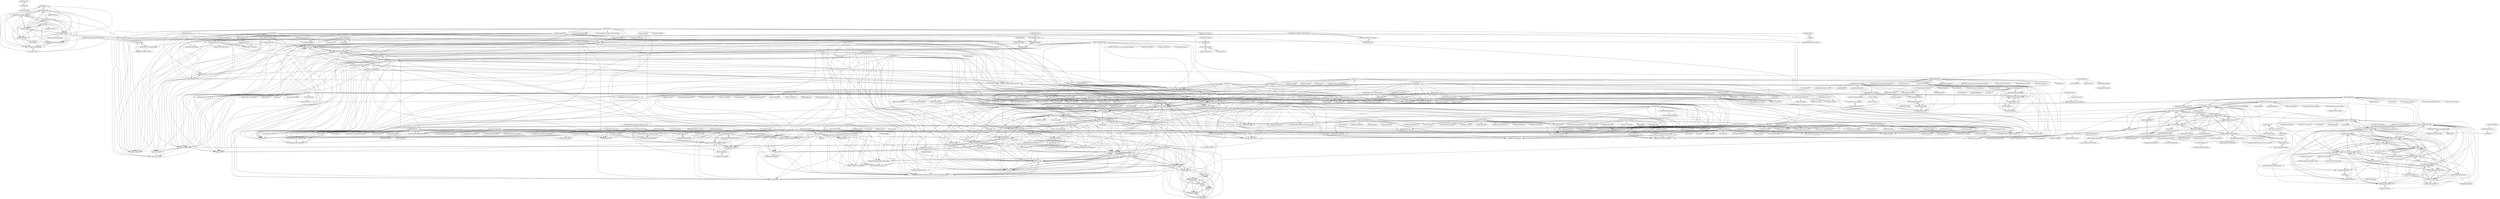 digraph G {
"nicholgroup/urpec" -> "looninho/pecebl"
"phdyang007/dlhsd" -> "qwepi/SSL"
"phdyang007/dlhsd" -> "unnir/lithography_hotspot_detection"
"phdyang007/dlhsd" -> "gauravr1991/ICCAD2019Benchmarks"
"gauravr1991/ICCAD2019Benchmarks" -> "phdyang007/ICCAD16-N7M2EUV"
"gauravr1991/ICCAD2019Benchmarks" -> "Lanselott/R-HSD"
"qwepi/SSL" -> "unnir/lithography_hotspot_detection"
"qwepi/SSL" -> "phdyang007/dlhsd"
"fenwii/OpenHarmony" -> "waylau/harmonyos-tutorial"
"fenwii/OpenHarmony" -> "kuangyufei/kernel_liteos_a_note"
"fenwii/OpenHarmony" -> "ausboyue/Wechat_HarmonyOS"
"fenwii/OpenHarmony" -> "openharmony/docs"
"fenwii/OpenHarmony" -> "Zitann/HarmonyOS-Haps"
"fenwii/OpenHarmony" -> "WinWang/HarmoneyOpenEye"
"fenwii/OpenHarmony" -> "LiteOS/LiteOS" ["e"=1]
"fenwii/OpenHarmony" -> "Wscats/openharmony-sheet" ["e"=1]
"fenwii/OpenHarmony" -> "linwu-hi/open_neteasy_cloud"
"fenwii/OpenHarmony" -> "HarmonyOS-Next/interview-handbook-project"
"fenwii/OpenHarmony" -> "Awesome-HarmonyOS/HarmonyOS" ["e"=1]
"fenwii/OpenHarmony" -> "likuai2010/ClashMeta"
"fenwii/OpenHarmony" -> "Wscats/awesome-harmony" ["e"=1]
"fenwii/OpenHarmony" -> "likuai2010/auto-installer"
"fenwii/OpenHarmony" -> "awaLiny2333/LinysBrowser_NEXT"
"woaijssss/stock_analysis" -> "mazezen/sql2orm"
"woaijssss/stock_analysis" -> "51yuese/Midjourney-proxy"
"woaijssss/stock_analysis" -> "harkavymaris/Clicker-Tap-Telegram-Mini-App"
"woaijssss/stock_analysis" -> "GeorgeFly00/mdi-sam-server"
"doukoi-BDB/Frame-SDK" -> "Ursuya/AICommentFilter"
"doukoi-BDB/Frame-SDK" -> "slliland/Streamly"
"doukoi-BDB/Frame-SDK" -> "toolsetlink/redis_dart_link"
"outtable/confuse-9live" -> "jie200408/MyProject"
"outtable/confuse-9live" -> "thuiar/Light-MILPopt"
"outtable/confuse-9live" -> "flymin/MagicDriveDiT"
"outtable/confuse-9live" -> "Shilin-LU/VINE"
"outtable/confuse-9live" -> "Fangkang515/CE3D"
"outtable/confuse-9live" -> "SteamedBread2333/dctc" ["e"=1]
"outtable/confuse-9live" -> "mazezen/zen"
"outtable/confuse-9live" -> "LAMDA-Tabular/TALENT"
"outtable/confuse-9live" -> "javaKing-lgy/mini-mybatis"
"outtable/confuse-9live" -> "zhangyao1990/elegant-admin"
"outtable/confuse-9live" -> "xhs996/xhs_spider"
"outtable/confuse-9live" -> "jiangxue-analysis/tsing-font"
"outtable/confuse-9live" -> "Javis603/Discord-AIBot" ["e"=1]
"outtable/confuse-9live" -> "sun-jiao/osea_mobile" ["e"=1]
"outtable/confuse-9live" -> "mangopy/AutoTools" ["e"=1]
"HAL-42/AlchemyCat" -> "liquan-0108/retry-cdn"
"pkumod/gStore" -> "pkumod/gAnswer" ["e"=1]
"pkumod/gStore" -> "HAL-42/AlchemyCat"
"pkumod/gStore" -> "52jing/wang-template-backend"
"pkumod/gStore" -> "chenyirui/GIM"
"pkumod/gStore" -> "ontop/ontop" ["e"=1]
"pkumod/gStore" -> "wangshiben/QuicFrameWork"
"pkumod/gStore" -> "AhmedRabby0919/Solana-Raydium-Sniper-Bot"
"pkumod/gStore" -> "thu-pacman/GeminiGraph" ["e"=1]
"pkumod/gStore" -> "CompPsyUnion/NottinghamWall"
"pkumod/gStore" -> "PZXforXcode/PZXCodeTextField"
"pkumod/gStore" -> "veasion/veasion-db"
"pkumod/gStore" -> "liquan-0108/retry-cdn"
"pkumod/gStore" -> "haihuangcode/TOC_H-DCID"
"pkumod/gStore" -> "SimmerChan/KG-demo-for-movie" ["e"=1]
"pkumod/gStore" -> "XJ-Up/quickupload"
"looninho/pecebl" -> "looninho/CUDAEBL"
"looninho/pecebl" -> "nicholgroup/urpec"
"pierremifasol/Lithography-Simulation" -> "xthebat/optolithium"
"pierremifasol/Lithography-Simulation" -> "vincentlv/DimmiLitho"
"pierremifasol/Lithography-Simulation" -> "OpenOPC/OpenILT"
"pierremifasol/Lithography-Simulation" -> "lani5677/Computational-lithography"
"pierremifasol/Lithography-Simulation" -> "VLSIDA/lithosim"
"pierremifasol/Lithography-Simulation" -> "zgzym/Computational-Lithography-Book"
"pierremifasol/Lithography-Simulation" -> "xinming-wei/LithoNet"
"pierremifasol/Lithography-Simulation" -> "shelljane/lithobench"
"pierremifasol/Lithography-Simulation" -> "mehta-lab/microlith"
"gitHusband/Validation" -> "nchuhkstu/DST-view2"
"gitHusband/Validation" -> "flymin/MagicDrive3D"
"gitHusband/Validation" -> "huchao1009/cache-best-practice"
"gitHusband/Validation" -> "pg56714/A-Segment-Anything-finetune"
"anhkgg/Huawei_PCManager_NB" -> "Masterchiefm/Thirdparty-huawei-Share-OneHop"
"dromara/Omega-AI" -> "52jing/wang-template-backend"
"dromara/Omega-AI" -> "PZXforXcode/PZXCodeTextField"
"dromara/Omega-AI" -> "BizSpringSource/bizspring-vue3-opensource" ["e"=1]
"dromara/Omega-AI" -> "mxsm/rocketmq-rust" ["e"=1]
"dromara/Omega-AI" -> "Theo-Messi/lumen"
"dromara/Omega-AI" -> "Theo-Messi/Theo-Docs" ["e"=1]
"dromara/Omega-AI" -> "839128/bus"
"dromara/Omega-AI" -> "XJ-Up/quickupload"
"dromara/Omega-AI" -> "jiangxue-analysis/tsing-font"
"dromara/Omega-AI" -> "VPN-tuijian/Airport_VPN_monthly"
"dromara/Omega-AI" -> "snchengqi/course-robot"
"dromara/Omega-AI" -> "we-lsp/atomic-bomb-engine-py" ["e"=1]
"dromara/Omega-AI" -> "ZackerRoo/Distributed-Vulnerability-Detection-Powered-by-Go-and-Large-Models"
"dromara/Omega-AI" -> "LujiaJin/One-Pot_Multi-Frame_Denoising" ["e"=1]
"dromara/Omega-AI" -> "Shilin-LU/VINE"
"Lanselott/R-HSD" -> "phdyang007/ICCAD16-N7M2EUV"
"Lanselott/R-HSD" -> "gauravr1991/ICCAD2019Benchmarks"
"xthebat/optolithium" -> "pierremifasol/Lithography-Simulation"
"xthebat/optolithium" -> "vincentlv/DimmiLitho"
"xthebat/optolithium" -> "OpenOPC/OpenILT"
"xthebat/optolithium" -> "VLSIDA/lithosim"
"xthebat/optolithium" -> "zgzym/Computational-Lithography-Book"
"xthebat/optolithium" -> "shelljane/lithobench"
"xthebat/optolithium" -> "xinming-wei/LithoNet"
"xthebat/optolithium" -> "cuhk-eda/neural-ilt"
"xthebat/optolithium" -> "lani5677/Computational-lithography"
"xthebat/optolithium" -> "mehta-lab/microlith"
"xthebat/optolithium" -> "TorchOPC/TorchLitho"
"huchao1009/cache-best-practice" -> "nchuhkstu/DST-view2"
"huchao1009/cache-best-practice" -> "pg56714/A-Segment-Anything-finetune"
"huchao1009/cache-best-practice" -> "flymin/MagicDrive3D"
"huchao1009/cache-best-practice" -> "gitHusband/Validation"
"huchao1009/cache-best-practice" -> "woaijssss/tros"
"huchao1009/cache-best-practice" -> "xubaobao19940428/vue3-admin-vite-project"
"huchao1009/cache-best-practice" -> "sshterm/ssh"
"huchao1009/cache-best-practice" -> "XJ-Up/quickupload"
"Masterchiefm/Thirdparty-huawei-Share-OneHop" -> "lipf1024/-apk"
"Masterchiefm/Thirdparty-huawei-Share-OneHop" -> "anhkgg/Huawei_PCManager_NB"
"phdyang007/ICCAD16-N7M2EUV" -> "Lanselott/R-HSD"
"waylau/harmonyos-tutorial" -> "WinWang/HarmoneyOpenEye"
"waylau/harmonyos-tutorial" -> "HarmonyOS-Next/interview-handbook-project"
"waylau/harmonyos-tutorial" -> "fenwii/OpenHarmony"
"waylau/harmonyos-tutorial" -> "ausboyue/Wechat_HarmonyOS"
"waylau/harmonyos-tutorial" -> "linwu-hi/open_neteasy_cloud"
"waylau/harmonyos-tutorial" -> "likuai2010/auto-installer"
"waylau/harmonyos-tutorial" -> "kuangyufei/kernel_liteos_a_note"
"waylau/harmonyos-tutorial" -> "wangchenyan/wan-harmony"
"waylau/harmonyos-tutorial" -> "getActivity/AndroidVersionAdapter" ["e"=1]
"waylau/harmonyos-tutorial" -> "darryrzhong/Android-MvvmComponent-App" ["e"=1]
"waylau/harmonyos-tutorial" -> "zhengjim/camille" ["e"=1]
"waylau/harmonyos-tutorial" -> "huaweicodelabs/harmonyos-codelabs"
"waylau/harmonyos-tutorial" -> "hegaojian/JetpackMvvm" ["e"=1]
"waylau/harmonyos-tutorial" -> "mgz0227/legado-Harmony"
"waylau/harmonyos-tutorial" -> "Toping123/WanAndroid" ["e"=1]
"kuangyufei/kernel_liteos_a_note" -> "fenwii/OpenHarmony"
"caoliang1918/contact-center" -> "jojosmart/rafdb"
"caoliang1918/contact-center" -> "shimu200/generatorsId"
"caoliang1918/contact-center" -> "likavn/eventbus"
"caoliang1918/contact-center" -> "pakzat24/Kroyf_tg_bot"
"caoliang1918/contact-center" -> "yananlemon/LemonC"
"caoliang1918/contact-center" -> "veasion/veasion-db"
"caoliang1918/contact-center" -> "momotaaa/BeamProfiler"
"caoliang1918/contact-center" -> "zong4/ZongEngine"
"caoliang1918/contact-center" -> "1321928757/1321928757" ["e"=1]
"caoliang1918/contact-center" -> "DaiYu-233/YMCL.Avalonia"
"caoliang1918/contact-center" -> "TKanX/WPA-Dictionary"
"caoliang1918/contact-center" -> "dddssw/blog"
"caoliang1918/contact-center" -> "Leiber-CivilComEngineer/PersonalWeb2.0"
"caoliang1918/contact-center" -> "qiushuangju/QShop"
"caoliang1918/contact-center" -> "Baoing/hooks"
"huaweicodelabs/harmonyos-codelabs" -> "officebluesource/ChoiceSDK"
"cuhk-eda/neural-ilt" -> "xinming-wei/LithoNet"
"cuhk-eda/neural-ilt" -> "shelljane/lithobench"
"cuhk-eda/neural-ilt" -> "OpenOPC/OpenILT"
"cuhk-eda/neural-ilt" -> "cuhk-eda/A2-ILT"
"cuhk-eda/neural-ilt" -> "phdyang007/GAN-OPC"
"cuhk-eda/neural-ilt" -> "lani5677/Computational-lithography"
"cuhk-eda/neural-ilt" -> "vincentlv/DimmiLitho"
"cuhk-eda/neural-ilt" -> "zgzym/Computational-Lithography-Book"
"sumedhachugh/Lithography-Hotspot-Detection" -> "unnir/lithography_hotspot_detection"
"sumedhachugh/Lithography-Hotspot-Detection" -> "Lanselott/R-HSD"
"sumedhachugh/Lithography-Hotspot-Detection" -> "zgzym/Computational-Lithography-Book"
"zgzym/Computational-Lithography-Book" -> "lani5677/Computational-lithography"
"mlt131220/Astral3DEditor" -> "CDSecLab/MJXT"
"mlt131220/Astral3DEditor" -> "CHB-learner/NeoBert"
"mlt131220/Astral3DEditor" -> "HotDogOvO/HDog-saas"
"mlt131220/Astral3DEditor" -> "xhs996/xhs_spider"
"mlt131220/Astral3DEditor" -> "jie200408/MyProject"
"mlt131220/Astral3DEditor" -> "javaKing-lgy/mini-mybatis"
"mlt131220/Astral3DEditor" -> "flymin/MagicDriveDiT"
"mlt131220/Astral3DEditor" -> "MoonforDream/MoonNet"
"mlt131220/Astral3DEditor" -> "rewerma/ares"
"mlt131220/Astral3DEditor" -> "TechnologyAiGroup/EMBARK"
"mlt131220/Astral3DEditor" -> "Lattice-zjj/On-Device-FinLLM"
"mlt131220/Astral3DEditor" -> "CHB-learner/Object_Detection_Dataset_Conversion"
"mlt131220/Astral3DEditor" -> "CHB-learner/Med-CLIP"
"mlt131220/Astral3DEditor" -> "tsinghua-fib-lab/AAAI2025_MIA-Tuner"
"mlt131220/Astral3DEditor" -> "sexyCs258369/4F"
"hugo-fixit/FixIt" -> "Theo-Messi/lumen"
"hugo-fixit/FixIt" -> "Shilin-LU/VINE"
"hugo-fixit/FixIt" -> "mazezen/zen"
"hugo-fixit/FixIt" -> "thuiar/Light-MILPopt"
"hugo-fixit/FixIt" -> "LAMDA-Tabular/TALENT"
"hugo-fixit/FixIt" -> "dromara/Omega-AI"
"hugo-fixit/FixIt" -> "jie200408/MyProject"
"hugo-fixit/FixIt" -> "ZackerRoo/Distributed-Vulnerability-Detection-Powered-by-Go-and-Large-Models"
"hugo-fixit/FixIt" -> "BizSpringSource/bizspring-vue3-opensource" ["e"=1]
"hugo-fixit/FixIt" -> "Fangkang515/CE3D"
"hugo-fixit/FixIt" -> "woaijssss/tros"
"hugo-fixit/FixIt" -> "flymin/MagicDrive3D"
"hugo-fixit/FixIt" -> "xubaobao19940428/vue3-admin-vite-project"
"hugo-fixit/FixIt" -> "cure-lab/MagicDrive"
"hugo-fixit/FixIt" -> "LujiaJin/One-Pot_Multi-Frame_Denoising" ["e"=1]
"hfiahfoafs/great-firewall" -> "NianBroken/Great-Firewall"
"hamflx/huawei-pc-manager-bootstrap" -> "Masterchiefm/Thirdparty-huawei-Share-OneHop"
"hamflx/huawei-pc-manager-bootstrap" -> "likuai2010/auto-installer"
"hamflx/huawei-pc-manager-bootstrap" -> "likuai2010/ClashMeta"
"hamflx/huawei-pc-manager-bootstrap" -> "SolidFaker/ohtotptoken"
"hamflx/huawei-pc-manager-bootstrap" -> "BlackGlory/subtitle-translate-tmt" ["e"=1]
"gmission/gmission" -> "pg56714/Awesome-Vision-Metrics"
"gmission/gmission" -> "PZXforXcode/PZXCodeTextField"
"gmission/gmission" -> "xubaobao19940428/vue3-admin-vite-project"
"gmission/gmission" -> "cpboost/double-co-detr"
"gmission/gmission" -> "52jing/wang-template-backend"
"VLSIDA/lithosim" -> "vincentlv/DimmiLitho"
"VLSIDA/lithosim" -> "looninho/CUDAEBL"
"B1ue1nWh1te/Poseidon" -> "witmemtech/Algorithm-Deployed-in-WTM2101"
"B1ue1nWh1te/Poseidon" -> "star-ll/Deco"
"B1ue1nWh1te/Poseidon" -> "denven/yihack-onedrive-uploader"
"B1ue1nWh1te/Poseidon" -> "michael0x00labs/Clicker-Telegram-Mini-App"
"B1ue1nWh1te/Poseidon" -> "BetaStreetOmnis/EasyRAG"
"B1ue1nWh1te/Poseidon" -> "AustinIOI/Golaris_Laravel"
"B1ue1nWh1te/Poseidon" -> "VPN-Geeko/free"
"B1ue1nWh1te/Poseidon" -> "cdxiaodong/Cloud_Unauthorized_Tool"
"attoae/quill-table-better" -> "yr2b/File2LongImage"
"attoae/quill-table-better" -> "sklongger/AI-timeline-geomap"
"attoae/quill-table-better" -> "Ruiqi327/SAINA"
"attoae/quill-table-better" -> "mantoufan/yzhanReactResponsiveContent"
"attoae/quill-table-better" -> "harkavymaris/Clicker-Tap-Telegram-Mini-App"
"attoae/quill-table-better" -> "sshterm/ssh"
"attoae/quill-table-better" -> "ELDment/Github.monitor"
"xinming-wei/LithoNet" -> "cuhk-eda/neural-ilt"
"xinming-wei/LithoNet" -> "lani5677/Computational-lithography"
"xinming-wei/LithoNet" -> "cuhk-eda/A2-ILT"
"AnyLifeZLB/FaceVerificationSDK" -> "thuiar/Light-MILPopt"
"AnyLifeZLB/FaceVerificationSDK" -> "Shilin-LU/VINE"
"AnyLifeZLB/FaceVerificationSDK" -> "jiangxue-analysis/tsing-font"
"AnyLifeZLB/FaceVerificationSDK" -> "jie200408/MyProject"
"AnyLifeZLB/FaceVerificationSDK" -> "VPN-tuijian/Airport_VPN_monthly"
"AnyLifeZLB/FaceVerificationSDK" -> "mazezen/zen"
"AnyLifeZLB/FaceVerificationSDK" -> "LAMDA-Tabular/TALENT"
"AnyLifeZLB/FaceVerificationSDK" -> "Theo-Messi/lumen"
"AnyLifeZLB/FaceVerificationSDK" -> "Fangkang515/CE3D"
"AnyLifeZLB/FaceVerificationSDK" -> "outtable/confuse-9live"
"AnyLifeZLB/FaceVerificationSDK" -> "dromara/Omega-AI"
"AnyLifeZLB/FaceVerificationSDK" -> "yigexiaoyunwei/jumpserver_decrypto"
"AnyLifeZLB/FaceVerificationSDK" -> "839128/bus"
"AnyLifeZLB/FaceVerificationSDK" -> "flymin/MagicDriveDiT"
"AnyLifeZLB/FaceVerificationSDK" -> "ZackerRoo/Distributed-Vulnerability-Detection-Powered-by-Go-and-Large-Models"
"chaxus/ran" -> "xubaobao19940428/vue3-admin-vite-project"
"xubaobao19940428/vue3-admin-vite-project" -> "xubaobao19940428/Web_topo"
"mehta-lab/microlith" -> "lani5677/Computational-lithography"
"zhangyao1990/elegant-admin" -> "outtable/confuse-9live"
"zhangyao1990/elegant-admin" -> "thuiar/Light-MILPopt"
"zhangyao1990/elegant-admin" -> "Shilin-LU/VINE"
"zhangyao1990/elegant-admin" -> "jie200408/MyProject"
"zhangyao1990/elegant-admin" -> "BizSpringSource/bizspring-vue3-opensource" ["e"=1]
"zhangyao1990/elegant-admin" -> "LAMDA-Tabular/TALENT"
"zhangyao1990/elegant-admin" -> "dromara/Omega-AI"
"zhangyao1990/elegant-admin" -> "flymin/MagicDriveDiT"
"zhangyao1990/elegant-admin" -> "Fangkang515/CE3D"
"zhangyao1990/elegant-admin" -> "mazezen/zen"
"zhangyao1990/elegant-admin" -> "VPN-tuijian/Airport_VPN_monthly"
"zhangyao1990/elegant-admin" -> "mxsm/rocketmq-rust" ["e"=1]
"zhangyao1990/elegant-admin" -> "SteamedBread2333/dctc" ["e"=1]
"zhangyao1990/elegant-admin" -> "jiangxue-analysis/tsing-font"
"zhangyao1990/elegant-admin" -> "ZackerRoo/Distributed-Vulnerability-Detection-Powered-by-Go-and-Large-Models"
"snchengqi/course-robot" -> "haoxiangxu23/stado" ["e"=1]
"vincentlv/DimmiLitho" -> "xthebat/optolithium"
"vincentlv/DimmiLitho" -> "pierremifasol/Lithography-Simulation"
"vincentlv/DimmiLitho" -> "lani5677/Computational-lithography"
"vincentlv/DimmiLitho" -> "VLSIDA/lithosim"
"vincentlv/DimmiLitho" -> "zgzym/Computational-Lithography-Book"
"vincentlv/DimmiLitho" -> "OpenOPC/OpenILT"
"vincentlv/DimmiLitho" -> "sdickreuter/EvoDose"
"vincentlv/DimmiLitho" -> "xinming-wei/LithoNet"
"vincentlv/DimmiLitho" -> "shelljane/lithobench"
"vincentlv/DimmiLitho" -> "mehta-lab/microlith"
"TOWESSL/TOWESSL" -> "epang-ucas/Evaluate_LLMs_to_Genes"
"TOWESSL/TOWESSL" -> "WisdomShell/FreeEval"
"weavefox/libro" -> "xubaobao19940428/vue3-admin-vite-project"
"weavefox/libro" -> "HKUSTMDI/mdi-sam-server"
"weavefox/libro" -> "chaxus/ran"
"weavefox/libro" -> "Lattice-zjj/On-Device-FinLLM"
"weavefox/libro" -> "mgtv-tech/jetcache-go"
"weavefox/libro" -> "pg56714/Awesome-Vision-Metrics"
"weavefox/libro" -> "Theo-Messi/lumen"
"weavefox/libro" -> "jie200408/MyProject"
"weavefox/libro" -> "xubaobao19940428/Web_topo"
"weavefox/libro" -> "program-myyjjpp/TIM"
"weavefox/libro" -> "Dev-Huang1/One-Captcha"
"weavefox/libro" -> "fecommunity/reactpress"
"weavefox/libro" -> "PZXforXcode/PZXCodeTextField"
"tsinghua-fib-lab/ANeurIPS2024_SPV-MIA" -> "tsinghua-fib-lab/AAAI2025_MIA-Tuner"
"renoyuan/easyofd" -> "laomuji666/Quickly-Use-Jetpack-Compose"
"renoyuan/easyofd" -> "l1n6yun/hyperf-jwt"
"renoyuan/easyofd" -> "PZXforXcode/PZXCodeTextField"
"renoyuan/easyofd" -> "pg56714/Awesome-Vision-Metrics"
"renoyuan/easyofd" -> "wwtg99/java-to-kotlin-guide"
"renoyuan/easyofd" -> "CompPsyUnion/NottinghamWall"
"renoyuan/easyofd" -> "cpboost/double-co-detr"
"renoyuan/easyofd" -> "Lattice-zjj/On-Device-FinLLM"
"cping/LGame" -> "laomuji666/Quickly-Use-Jetpack-Compose"
"cping/LGame" -> "Lattice-zjj/On-Device-FinLLM"
"cping/LGame" -> "rewerma/ares"
"cping/LGame" -> "binbjz/url_shortener" ["e"=1]
"cping/LGame" -> "binbjz/fast_login_db" ["e"=1]
"cping/LGame" -> "MoonforDream/MoonNet"
"cping/LGame" -> "binbjz/tpcds_pg" ["e"=1]
"cping/LGame" -> "kiko-love/your-music-station-v1"
"cping/LGame" -> "HKUSTMDI/mdi-sam-server"
"cping/LGame" -> "ErQi22577/erqi-cache"
"cping/LGame" -> "dan246/VisionFlow"
"cping/LGame" -> "renoyuan/easyofd"
"cping/LGame" -> "wb04307201/easy-ai-spring-boot-starter"
"cping/LGame" -> "l1n6yun/hyperf-jwt"
"cping/LGame" -> "wwtg99/java-to-kotlin-guide"
"mgtv-tech/jetcache-go" -> "PZXforXcode/PZXCodeTextField"
"mgtv-tech/jetcache-go" -> "Lattice-zjj/On-Device-FinLLM"
"mgtv-tech/jetcache-go" -> "HKUSTMDI/mdi-sam-server"
"mgtv-tech/jetcache-go" -> "52jing/wang-template-backend"
"mgtv-tech/jetcache-go" -> "wwtg99/java-to-kotlin-guide"
"mgtv-tech/jetcache-go" -> "pg56714/Awesome-Vision-Metrics"
"mgtv-tech/jetcache-go" -> "cpboost/double-co-detr"
"mgtv-tech/jetcache-go" -> "xubaobao19940428/vue3-admin-vite-project"
"eternaljust/Msea_HarmonyOS" -> "itxiaoshuai/HarmonyOSCloudMusic"
"HandyGram/HandyGram" -> "gohj99/Telewatch"
"HandyGram/HandyGram" -> "feduss/TelegramWear"
"HandyGram/HandyGram" -> "A31Nesta/OptiDice"
"dylan-tao/nacos-plus" -> "program-myyjjpp/TIM"
"dylan-tao/nacos-plus" -> "lixiang0618/LearnGo"
"emby-keeper/emby-keeper" -> "emby-keeper/emby-keeper-dev" ["e"=1]
"emby-keeper/emby-keeper" -> "black-yt/WeatherGFT" ["e"=1]
"emby-keeper/emby-keeper" -> "snchengqi/course-robot"
"emby-keeper/emby-keeper" -> "TKanX/WPA-Dictionary"
"emby-keeper/emby-keeper" -> "wb04307201/loader-util" ["e"=1]
"emby-keeper/emby-keeper" -> "wangshiben/QuicFrameWork"
"emby-keeper/emby-keeper" -> "qiushuangju/QShop"
"emby-keeper/emby-keeper" -> "joeljhou/geekyspace" ["e"=1]
"emby-keeper/emby-keeper" -> "sci-m-wang/LangGPT-tools" ["e"=1]
"emby-keeper/emby-keeper" -> "1321928757/1321928757" ["e"=1]
"emby-keeper/emby-keeper" -> "StephenFaust/nexus" ["e"=1]
"emby-keeper/emby-keeper" -> "ChangxingJiang/metasequoia-sql" ["e"=1]
"emby-keeper/emby-keeper" -> "lijie19951118/Li-Blogs" ["e"=1]
"emby-keeper/emby-keeper" -> "jojosmart/rafdb"
"emby-keeper/emby-keeper" -> "Sukidal/api-gateway" ["e"=1]
"TorchOPC/TorchLitho" -> "WUHU-G/RCC_Transformer" ["e"=1]
"TorchOPC/TorchLitho" -> "HugoWw/x_apiserver"
"TorchOPC/TorchLitho" -> "StuLiu/RegDA"
"LeMei/Multimodal-Affective-Computing-Survey" -> "gyguo/PixelDistillation"
"LeMei/Multimodal-Affective-Computing-Survey" -> "Mactarvish/bytetrack-cpp-template"
"LeMei/Multimodal-Affective-Computing-Survey" -> "StuLiu/RegDA"
"LeMei/Multimodal-Affective-Computing-Survey" -> "johnsionFarry/SDui-LVGL"
"LeMei/Multimodal-Affective-Computing-Survey" -> "OnePieceLwc/python"
"LeMei/Multimodal-Affective-Computing-Survey" -> "YaoqxCN/Fastrans"
"zh-lx/vitepress-demo-plugin" -> "C14147/RemoteConnectionToolkit"
"zh-lx/vitepress-demo-plugin" -> "Astux2318/i3wm-config"
"zh-lx/vitepress-demo-plugin" -> "Bui1dMySea/LangChainGraphRAG"
"zh-lx/vitepress-demo-plugin" -> "michael0x00labs/Clicker-Telegram-Mini-App"
"zh-lx/vitepress-demo-plugin" -> "mazezen/sql2orm"
"zh-lx/vitepress-demo-plugin" -> "GeorgeFly00/mdi-sam-server"
"zh-lx/vitepress-demo-plugin" -> "sshterm/ssh"
"zh-lx/vitepress-demo-plugin" -> "Q-Future/Q-Bench-Video"
"zh-lx/vitepress-demo-plugin" -> "Missuo0o/FoodDeliveryAdminFrontend"
"zh-lx/vitepress-demo-plugin" -> "yr2b/File2LongImage"
"zh-lx/vitepress-demo-plugin" -> "harkavymaris/Clicker-Tap-Telegram-Mini-App"
"zh-lx/vitepress-demo-plugin" -> "xubaobao19940428/Web_topo"
"zh-lx/vitepress-demo-plugin" -> "SunCosmos/oldPods"
"zh-lx/vitepress-demo-plugin" -> "HourglassDevTeam/HourglassExchange"
"zh-lx/vitepress-demo-plugin" -> "StanZzzz222/RAltGo"
"OpenOPC/OpenILT" -> "shelljane/lithobench"
"OpenOPC/OpenILT" -> "pierremifasol/Lithography-Simulation"
"OpenOPC/OpenILT" -> "xthebat/optolithium"
"OpenOPC/OpenILT" -> "cuhk-eda/neural-ilt"
"OpenOPC/OpenILT" -> "vincentlv/DimmiLitho"
"OpenOPC/OpenILT" -> "VLSIDA/lithosim"
"OpenOPC/OpenILT" -> "TorchOPC/TorchLitho"
"OpenOPC/OpenILT" -> "xinming-wei/LithoNet"
"OpenOPC/OpenILT" -> "lani5677/Computational-lithography"
"OpenOPC/OpenILT" -> "zgzym/Computational-Lithography-Book"
"langwudong/browser" -> "itxiaoshuai/HarmonyOSCloudMusic"
"langwudong/browser" -> "dlongs49/wallpaper-app"
"langwudong/browser" -> "banggx/account_app_harmonyos"
"langwudong/browser" -> "pan372728544/TodayNews_harmony"
"langwudong/browser" -> "linwu-hi/open_neteasy_cloud"
"codewithxiang/toponet" -> "harkavymaris/Clicker-Tap-Telegram-Mini-App"
"codewithxiang/toponet" -> "Missuo0o/FoodDeliveryAdminFrontend"
"codewithxiang/toponet" -> "mazezen/sql2orm"
"codewithxiang/toponet" -> "51yuese/Midjourney-proxy"
"Imbalance-VLM/Imbalance-VLM" -> "epang-ucas/Evaluate_LLMs_to_Genes"
"Imbalance-VLM/Imbalance-VLM" -> "TOWESSL/TOWESSL"
"Imbalance-VLM/Imbalance-VLM" -> "qianlanwyd/paper-citation-ranking"
"Imbalance-VLM/Imbalance-VLM" -> "zhuohaoyu/KIEval"
"Imbalance-VLM/Imbalance-VLM" -> "WisdomShell/FreeEval"
"Imbalance-VLM/Imbalance-VLM" -> "gaopengcuhk/BALLAD" ["e"=1]
"Imbalance-VLM/Imbalance-VLM" -> "shijxcs/LIFT" ["e"=1]
"Imbalance-VLM/Imbalance-VLM" -> "WisdomShell/ujb"
"Imbalance-VLM/Imbalance-VLM" -> "AutoSurveys/AutoSurvey"
"lani5677/Computational-lithography" -> "zgzym/Computational-Lithography-Book"
"lani5677/Computational-lithography" -> "mehta-lab/microlith"
"xiaoqiang-cheng/Oviz" -> "StuLiu/RegDA"
"xiaoqiang-cheng/Oviz" -> "HugoWw/x_apiserver"
"xiaoqiang-cheng/Oviz" -> "nightzjp/graphrag_api"
"xiaoqiang-cheng/Oviz" -> "yuanx749/py-cdhit"
"xiaoqiang-cheng/Oviz" -> "johnsionFarry/SDui-LVGL"
"xiaoqiang-cheng/Oviz" -> "gyguo/PixelDistillation"
"xiaoqiang-cheng/Oviz" -> "winc-link/hummingbird" ["e"=1]
"xiaoqiang-cheng/Oviz" -> "pg56714/A-Segment-Anything-finetune"
"xiaoqiang-cheng/Oviz" -> "nchuhkstu/DST-view2"
"xiaoqiang-cheng/Oviz" -> "haihuangcode/TOC_H-DCID"
"xiaoqiang-cheng/Oviz" -> "WUHU-G/RCC_Transformer" ["e"=1]
"xiaoqiang-cheng/Oviz" -> "TorchOPC/TorchLitho"
"xiaoqiang-cheng/Oviz" -> "Ericsjq/JingQi-Browser"
"xiaoqiang-cheng/Oviz" -> "duxweb/duxcms"
"yuanx749/py-cdhit" -> "StuLiu/RegDA"
"VyvyanYjm/TCellSI" -> "zzc6332/worker-handler"
"shelljane/lithobench" -> "OpenOPC/OpenILT"
"shelljane/lithobench" -> "zgzym/Computational-Lithography-Book"
"shelljane/lithobench" -> "cuhk-eda/neural-ilt"
"shelljane/lithobench" -> "xinming-wei/LithoNet"
"shelljane/lithobench" -> "lani5677/Computational-lithography"
"shelljane/lithobench" -> "cuhk-eda/A2-ILT"
"shelljane/lithobench" -> "TorchOPC/TorchLitho"
"shelljane/lithobench" -> "VLSIDA/lithosim"
"shelljane/lithobench" -> "vincentlv/DimmiLitho"
"shelljane/lithobench" -> "Neural-Litho/Neural-Lithography"
"shelljane/lithobench" -> "xthebat/optolithium"
"shelljane/lithobench" -> "pierremifasol/Lithography-Simulation"
"shelljane/lithobench" -> "sumedhachugh/Lithography-Hotspot-Detection"
"488585858/lyyzoo-ssms" -> "star-ll/Deco"
"mgz0227/legado-Harmony" -> "likuai2010/auto-installer"
"mgz0227/legado-Harmony" -> "likuai2010/ClashMeta"
"mgz0227/legado-Harmony" -> "Zitann/HarmonyOS-Haps"
"mgz0227/legado-Harmony" -> "xiaobaigroup/hapapp"
"mgz0227/legado-Harmony" -> "xiaohucode/yidaRule" ["e"=1]
"mgz0227/legado-Harmony" -> "awaLiny2333/LinysBrowser_NEXT"
"mgz0227/legado-Harmony" -> "HarmonyOS-Next/interview-handbook-project"
"mgz0227/legado-Harmony" -> "aoaostar/legado" ["e"=1]
"mgz0227/legado-Harmony" -> "WinWang/HarmoneyOpenEye"
"mgz0227/legado-Harmony" -> "mgz0227/legado"
"mgz0227/legado-Harmony" -> "ErBWs/Kazumi"
"mgz0227/legado-Harmony" -> "Chenlvin/CloudMusic-HarmonyOSNext"
"mgz0227/legado-Harmony" -> "AttemptD/AfuseKt-release" ["e"=1]
"mgz0227/legado-Harmony" -> "jing332/tts-server-android" ["e"=1]
"mgz0227/legado-Harmony" -> "orz12/PiliPalaX" ["e"=1]
"sskEvan/NCMusicHarmony" -> "pan372728544/TodayNews_harmony"
"sskEvan/NCMusicHarmony" -> "linwu-hi/open_neteasy_cloud"
"sskEvan/NCMusicHarmony" -> "WinWang/HarmoneyOpenEye"
"sskEvan/NCMusicHarmony" -> "wangchenyan/wan-harmony"
"sskEvan/NCMusicHarmony" -> "HarmonyOS-Next/interview-handbook-project"
"sskEvan/NCMusicHarmony" -> "shuhongfan/HarmonyOS"
"sskEvan/NCMusicHarmony" -> "kidGuo/WeChatUI_ArkUI"
"sskEvan/NCMusicHarmony" -> "AbnerMing888/HarmonyOsRefresh"
"sskEvan/NCMusicHarmony" -> "softfatgay/harmony-netease"
"likuai2010/moonlight-harmonyos" -> "bgli100/pixez-flutter-ohos"
"likuai2010/moonlight-harmonyos" -> "SolidFaker/V2rayOH"
"likuai2010/moonlight-harmonyos" -> "Edge-Music/Core"
"likuai2010/moonlight-harmonyos" -> "awaLiny2333/LinysBrowser_NEXT"
"likuai2010/moonlight-harmonyos" -> "XHXYT/HMOSHapURL"
"likuai2010/moonlight-harmonyos" -> "shanyan-wcx/Webapp"
"hengyoush/kyanos" -> "mozillazg/ptcpdump" ["e"=1]
"hengyoush/kyanos" -> "cilium/pwru" ["e"=1]
"hengyoush/kyanos" -> "RubyMetric/chsrc" ["e"=1]
"hengyoush/kyanos" -> "ZackerRoo/Distributed-Vulnerability-Detection-Powered-by-Go-and-Large-Models"
"hengyoush/kyanos" -> "uni-medical/IMIS-Bench"
"hengyoush/kyanos" -> "AustinIOI/Toolbox_A_Resuable_Utility_Module"
"hengyoush/kyanos" -> "VPN-Geeko/free"
"hengyoush/kyanos" -> "AustinIOI/Golaris_Laravel"
"hengyoush/kyanos" -> "hupo376787/WeiboAlbumDownloader"
"hengyoush/kyanos" -> "mgtv-tech/redis-GunYu"
"hengyoush/kyanos" -> "mgtv-tech/jetcache-go"
"hengyoush/kyanos" -> "zhangyao1990/elegant-wui-uni"
"hengyoush/kyanos" -> "chaxus/ran"
"hengyoush/kyanos" -> "gojue/ecapture" ["e"=1]
"hengyoush/kyanos" -> "luckkyzhou/ComfyUI-API-Integration"
"Aethersailor/Custom_OpenClash_Rules" -> "nikkinikki-org/OpenWrt-nikki" ["e"=1]
"Aethersailor/Custom_OpenClash_Rules" -> "ACL4SSR/ACL4SSR" ["e"=1]
"Aethersailor/Custom_OpenClash_Rules" -> "CHB-learner/NeoBert"
"Aethersailor/Custom_OpenClash_Rules" -> "liandu2024/clash" ["e"=1]
"Aethersailor/Custom_OpenClash_Rules" -> "immortalwrt/immortalwrt" ["e"=1]
"Aethersailor/Custom_OpenClash_Rules" -> "vernesong/OpenClash" ["e"=1]
"Aethersailor/Custom_OpenClash_Rules" -> "jie200408/MyProject"
"Aethersailor/Custom_OpenClash_Rules" -> "xhs996/xhs_spider"
"Aethersailor/Custom_OpenClash_Rules" -> "makeecat/Peng"
"Aethersailor/Custom_OpenClash_Rules" -> "flymin/MagicDriveDiT"
"Aethersailor/Custom_OpenClash_Rules" -> "Lattice-zjj/On-Device-FinLLM"
"Aethersailor/Custom_OpenClash_Rules" -> "Theo-Messi/lumen"
"Aethersailor/Custom_OpenClash_Rules" -> "fecommunity/reactpress"
"Aethersailor/Custom_OpenClash_Rules" -> "TechnologyAiGroup/EMBARK"
"Aethersailor/Custom_OpenClash_Rules" -> "sbwml/luci-app-mosdns" ["e"=1]
"thuiar/Light-MILPopt" -> "Shilin-LU/VINE"
"thuiar/Light-MILPopt" -> "mazezen/zen"
"thuiar/Light-MILPopt" -> "yigexiaoyunwei/jumpserver_decrypto"
"thuiar/Light-MILPopt" -> "jie200408/MyProject"
"thuiar/Light-MILPopt" -> "Fangkang515/CE3D"
"thuiar/Light-MILPopt" -> "ZackerRoo/Distributed-Vulnerability-Detection-Powered-by-Go-and-Large-Models"
"sun589/QQkey_Tool" -> "OnePieceLwc/python"
"sun589/QQkey_Tool" -> "Ericsjq/JingQi-Browser"
"sun589/QQkey_Tool" -> "StuLiu/RegDA"
"WinWang/HarmoneyOpenEye" -> "linwu-hi/open_neteasy_cloud"
"WinWang/HarmoneyOpenEye" -> "HarmonyOS-Next/interview-handbook-project"
"WinWang/HarmoneyOpenEye" -> "wangchenyan/wan-harmony"
"WinWang/HarmoneyOpenEye" -> "sskEvan/NCMusicHarmony"
"WinWang/HarmoneyOpenEye" -> "pan372728544/TodayNews_harmony"
"WinWang/HarmoneyOpenEye" -> "kidGuo/WeChatUI_ArkUI"
"WinWang/HarmoneyOpenEye" -> "AbnerMing888/HarmonyOsRefresh"
"WinWang/HarmoneyOpenEye" -> "ausboyue/Wechat_HarmonyOS"
"WinWang/HarmoneyOpenEye" -> "zqf-dev/WAndroidHOS"
"WinWang/HarmoneyOpenEye" -> "wuyuanwuhui99/Harmony-arkts-movie-music-app-ui"
"WinWang/HarmoneyOpenEye" -> "WinWang/open_eye" ["e"=1]
"WinWang/HarmoneyOpenEye" -> "751496032/DSBridge-HarmonyOS"
"WinWang/HarmoneyOpenEye" -> "waylau/harmonyos-tutorial"
"WinWang/HarmoneyOpenEye" -> "langwudong/browser"
"WinWang/HarmoneyOpenEye" -> "xdd666t/ohos_smart_dialog"
"cure-lab/MagicDrive" -> "flymin/MagicDriveDiT"
"cure-lab/MagicDrive" -> "BizSpringSource/bizspring-vue3-opensource" ["e"=1]
"cure-lab/MagicDrive" -> "jie200408/MyProject"
"cure-lab/MagicDrive" -> "Theo-Messi/lumen"
"cure-lab/MagicDrive" -> "LujiaJin/One-Pot_Multi-Frame_Denoising" ["e"=1]
"cure-lab/MagicDrive" -> "mxsm/rocketmq-rust" ["e"=1]
"cure-lab/MagicDrive" -> "LAMDA-Tabular/TALENT"
"cure-lab/MagicDrive" -> "wjp-letgo/letgo" ["e"=1]
"cure-lab/MagicDrive" -> "aws-samples/custom-lens-wa-hub" ["e"=1]
"cure-lab/MagicDrive" -> "outtable/confuse-9live"
"cure-lab/MagicDrive" -> "ml444/gkit" ["e"=1]
"cure-lab/MagicDrive" -> "Shilin-LU/VINE"
"cure-lab/MagicDrive" -> "1095071913/maozi-cloud-parent" ["e"=1]
"cure-lab/MagicDrive" -> "thuiar/Light-MILPopt"
"cure-lab/MagicDrive" -> "hoorayman/popple"
"PZXforXcode/PZXCodeTextField" -> "52jing/wang-template-backend"
"PZXforXcode/PZXCodeTextField" -> "pg56714/Awesome-Vision-Metrics"
"PZXforXcode/PZXCodeTextField" -> "CompPsyUnion/NottinghamWall"
"PZXforXcode/PZXCodeTextField" -> "cpboost/double-co-detr"
"PZXforXcode/PZXCodeTextField" -> "Theo-Messi/Theo-Docs" ["e"=1]
"PZXforXcode/PZXCodeTextField" -> "Theo-Messi/lumen"
"PZXforXcode/PZXCodeTextField" -> "xubaobao19940428/vue3-admin-vite-project"
"PZXforXcode/PZXCodeTextField" -> "pg56714/A-Segment-Anything-finetune"
"PZXforXcode/PZXCodeTextField" -> "HKUSTMDI/mdi-sam-server"
"PZXforXcode/PZXCodeTextField" -> "yigexiaoyunwei/BaoTa_History_Release"
"PZXforXcode/PZXCodeTextField" -> "wwtg99/java-to-kotlin-guide"
"ausboyue/Wechat_HarmonyOS" -> "tsinghua-fib-lab/ANeurIPS2024_SPV-MIA"
"ausboyue/Wechat_HarmonyOS" -> "rewerma/ares"
"ausboyue/Wechat_HarmonyOS" -> "MoonforDream/MoonNet"
"ausboyue/Wechat_HarmonyOS" -> "tsinghua-fib-lab/AAAI2025_MIA-Tuner"
"ausboyue/Wechat_HarmonyOS" -> "Lattice-zjj/On-Device-FinLLM"
"ausboyue/Wechat_HarmonyOS" -> "program-myyjjpp/TIM"
"ausboyue/Wechat_HarmonyOS" -> "lixiang0618/LearnGo"
"ausboyue/Wechat_HarmonyOS" -> "Maybe-U/remote-browser-view"
"ausboyue/Wechat_HarmonyOS" -> "TechnologyAiGroup/EMBARK"
"ausboyue/Wechat_HarmonyOS" -> "VCBSstudio/ScreenCut"
"ausboyue/Wechat_HarmonyOS" -> "jyuhou-wong/vscode-hexo-github"
"ausboyue/Wechat_HarmonyOS" -> "toolsetlink/redis_dart_link"
"ausboyue/Wechat_HarmonyOS" -> "slliland/Streamly"
"ausboyue/Wechat_HarmonyOS" -> "HotDogOvO/HDog-saas"
"ausboyue/Wechat_HarmonyOS" -> "wangwenzhi-java/kitchen"
"Theo-Messi/lumen" -> "jie200408/MyProject"
"Theo-Messi/lumen" -> "PZXforXcode/PZXCodeTextField"
"Theo-Messi/lumen" -> "xubaobao19940428/vue3-admin-vite-project"
"Theo-Messi/lumen" -> "ZackerRoo/Distributed-Vulnerability-Detection-Powered-by-Go-and-Large-Models"
"Theo-Messi/lumen" -> "pg56714/Awesome-Vision-Metrics"
"Theo-Messi/lumen" -> "Lattice-zjj/On-Device-FinLLM"
"Theo-Messi/lumen" -> "Theo-Messi/Theo-Docs" ["e"=1]
"Theo-Messi/lumen" -> "makeecat/Peng"
"Theo-Messi/lumen" -> "fecommunity/reactpress"
"Theo-Messi/lumen" -> "52jing/wang-template-backend"
"Theo-Messi/lumen" -> "cpboost/double-co-detr"
"Theo-Messi/lumen" -> "Shilin-LU/VINE"
"Theo-Messi/lumen" -> "dromara/Omega-AI"
"Theo-Messi/lumen" -> "BizSpringSource/bizspring-vue3-opensource" ["e"=1]
"Theo-Messi/lumen" -> "CompPsyUnion/NottinghamWall"
"HotBoy-java/PotatoTool" -> "xubaobao19940428/vue3-admin-vite-project"
"HotBoy-java/PotatoTool" -> "HKUSTMDI/mdi-sam-server"
"HotBoy-java/PotatoTool" -> "program-myyjjpp/TIM"
"HotBoy-java/PotatoTool" -> "TideSec/TscanPlus" ["e"=1]
"HotBoy-java/PotatoTool" -> "jyuhou-wong/vscode-hexo-github"
"HotBoy-java/PotatoTool" -> "tsinghua-fib-lab/AAAI2025_MIA-Tuner"
"HotBoy-java/PotatoTool" -> "adysec/nuclei_poc" ["e"=1]
"HotBoy-java/PotatoTool" -> "tsinghua-fib-lab/ANeurIPS2024_SPV-MIA"
"HotBoy-java/PotatoTool" -> "MoonforDream/MoonNet"
"HotBoy-java/PotatoTool" -> "chaxus/ran"
"HotBoy-java/PotatoTool" -> "abc123info/BlueTeamTools" ["e"=1]
"HotBoy-java/PotatoTool" -> "Lattice-zjj/On-Device-FinLLM"
"HotBoy-java/PotatoTool" -> "mgtv-tech/jetcache-go"
"HotBoy-java/PotatoTool" -> "gh0stkey/HaE" ["e"=1]
"HotBoy-java/PotatoTool" -> "adysec/ARL" ["e"=1]
"chenzhen7/cz-blog" -> "XJ-Up/quickupload"
"chenzhen7/cz-blog" -> "SiYuan-2002/czh-tool" ["e"=1]
"LAMDA-Tabular/TALENT" -> "thuiar/Light-MILPopt"
"LAMDA-Tabular/TALENT" -> "outtable/confuse-9live"
"LAMDA-Tabular/TALENT" -> "Shilin-LU/VINE"
"LAMDA-Tabular/TALENT" -> "mazezen/zen"
"LAMDA-Tabular/TALENT" -> "jiangxue-analysis/tsing-font"
"LAMDA-Tabular/TALENT" -> "VPN-tuijian/Airport_VPN_monthly"
"LAMDA-Tabular/TALENT" -> "jie200408/MyProject"
"LAMDA-Tabular/TALENT" -> "Theo-Messi/lumen"
"LAMDA-Tabular/TALENT" -> "Fangkang515/CE3D"
"LAMDA-Tabular/TALENT" -> "SteamedBread2333/dctc" ["e"=1]
"LAMDA-Tabular/TALENT" -> "BizSpringSource/bizspring-vue3-opensource" ["e"=1]
"LAMDA-Tabular/TALENT" -> "zhangyao1990/elegant-admin"
"LAMDA-Tabular/TALENT" -> "dromara/Omega-AI"
"LAMDA-Tabular/TALENT" -> "839128/bus"
"LAMDA-Tabular/TALENT" -> "aws-samples/custom-lens-wa-hub" ["e"=1]
"laugh12321/TensorRT-YOLO" -> "gitHusband/Validation"
"laugh12321/TensorRT-YOLO" -> "pg56714/A-Segment-Anything-finetune"
"laugh12321/TensorRT-YOLO" -> "Theo-Messi/Theo-Docs" ["e"=1]
"laugh12321/TensorRT-YOLO" -> "lzz19980125/awesome-time-series-segmentation-papers" ["e"=1]
"laugh12321/TensorRT-YOLO" -> "ViporMiner/VIPORMiner" ["e"=1]
"laugh12321/TensorRT-YOLO" -> "52jing/wang-template-backend"
"laugh12321/TensorRT-YOLO" -> "839128/bus"
"laugh12321/TensorRT-YOLO" -> "codefuse-ai/ModelCache" ["e"=1]
"laugh12321/TensorRT-YOLO" -> "nchuhkstu/DST-view2"
"laugh12321/TensorRT-YOLO" -> "huchao1009/cache-best-practice"
"laugh12321/TensorRT-YOLO" -> "flymin/MagicDrive3D"
"laugh12321/TensorRT-YOLO" -> "XJ-Up/quickupload"
"laugh12321/TensorRT-YOLO" -> "pg56714/Awesome-Vision-Metrics"
"laugh12321/TensorRT-YOLO" -> "lio-mengxiang/mx-design" ["e"=1]
"laugh12321/TensorRT-YOLO" -> "PZXforXcode/PZXCodeTextField"
"IAAR-Shanghai/NewsBench" -> "IAAR-Shanghai/SEAP"
"wangchenyan/wan-harmony" -> "WinWang/HarmoneyOpenEye"
"wangchenyan/wan-harmony" -> "HarmonyOS-Next/interview-handbook-project"
"wangchenyan/wan-harmony" -> "sskEvan/NCMusicHarmony"
"wangchenyan/wan-harmony" -> "linwu-hi/open_neteasy_cloud"
"wangchenyan/wan-harmony" -> "xdd666t/ohos_smart_dialog"
"wangchenyan/wan-harmony" -> "pan372728544/TodayNews_harmony"
"wangchenyan/wan-harmony" -> "ausboyue/Wechat_HarmonyOS"
"wangchenyan/wan-harmony" -> "751496032/DSBridge-HarmonyOS"
"wangchenyan/wan-harmony" -> "netease-im/nim-harmony-demo"
"wangchenyan/wan-harmony" -> "751496032/ZRouter"
"xrli-U/MuSc" -> "SiYuan-2002/czh-tool" ["e"=1]
"xrli-U/MuSc" -> "XJ-Up/quickupload"
"xrli-U/MuSc" -> "ZackerRoo/Distributed-Vulnerability-Detection-Powered-by-Go-and-Large-Models"
"xrli-U/MuSc" -> "chenzhen7/cz-blog"
"xrli-U/MuSc" -> "gitHusband/Validation"
"xrli-U/MuSc" -> "VPN-tuijian/Airport_VPN_monthly"
"xrli-U/MuSc" -> "flymin/MagicDrive3D"
"xrli-U/MuSc" -> "youdeyunke/app"
"xrli-U/MuSc" -> "dromara/Omega-AI"
"xrli-U/MuSc" -> "hoorayman/popple"
"xrli-U/MuSc" -> "VPN-Geeko/free"
"xrli-U/MuSc" -> "Shilin-LU/VINE"
"xrli-U/MuSc" -> "Shilin-LU/MACE" ["e"=1]
"xrli-U/MuSc" -> "thuiar/Light-MILPopt"
"xrli-U/MuSc" -> "woaijssss/tros"
"zhuohaoyu/KIEval" -> "epang-ucas/Evaluate_LLMs_to_Genes"
"zhuohaoyu/KIEval" -> "WisdomShell/FreeEval"
"zhuohaoyu/KIEval" -> "TOWESSL/TOWESSL"
"mgz0227/legado" -> "mgz0227/tts-server-android"
"mgz0227/legado" -> "mgz0227/MediaCrawler"
"netease-im/nim-harmony-demo" -> "wildfirechat/hm-chat"
"IAAR-Shanghai/CRUD_RAG" -> "IAAR-Shanghai/PGRAG"
"IAAR-Shanghai/CRUD_RAG" -> "chen700564/RGB" ["e"=1]
"IAAR-Shanghai/CRUD_RAG" -> "CLUEbenchmark/SuperCLUE-RAG"
"IAAR-Shanghai/CRUD_RAG" -> "OpenBMB/RAGEval" ["e"=1]
"IAAR-Shanghai/CRUD_RAG" -> "IAAR-Shanghai/DATG"
"IAAR-Shanghai/CRUD_RAG" -> "IAAR-Shanghai/UHGEval"
"IAAR-Shanghai/CRUD_RAG" -> "IAAR-Shanghai/Meta-Chunking"
"IAAR-Shanghai/CRUD_RAG" -> "IAAR-Shanghai/NewsBench"
"IAAR-Shanghai/CRUD_RAG" -> "IAAR-Shanghai/CTGSurvey"
"IAAR-Shanghai/CRUD_RAG" -> "IAAR-Shanghai/xFinder"
"IAAR-Shanghai/CRUD_RAG" -> "IAAR-Shanghai/ICSFSurvey"
"IAAR-Shanghai/CRUD_RAG" -> "stanford-futuredata/ARES" ["e"=1]
"heekhero/DTL" -> "xinnian999/vitepress-vue-demo"
"heekhero/DTL" -> "ErQi22577/erqi-cache"
"afosne/DNS-UNLOCK" -> "huanhuanonly/cpp-kwargs"
"afosne/DNS-UNLOCK" -> "CHB-learner/NeoBert"
"afosne/DNS-UNLOCK" -> "Easy-Email-Pro/email-templates"
"afosne/DNS-UNLOCK" -> "UUzzii/export-spring-boot-starter"
"afosne/DNS-UNLOCK" -> "xxxxspider/xhs_spider"
"afosne/DNS-UNLOCK" -> "hamsteryuan/UnityButtonLevels"
"afosne/DNS-UNLOCK" -> "k26584/LSPosed"
"afosne/DNS-UNLOCK" -> "sexyCs258369/4F"
"afosne/DNS-UNLOCK" -> "doing1024/doingemacs"
"afosne/DNS-UNLOCK" -> "wangwenzhi-java/kitchen"
"afosne/DNS-UNLOCK" -> "javaKing-lgy/mini-mybatis"
"afosne/DNS-UNLOCK" -> "HotDogOvO/HDog-saas"
"afosne/DNS-UNLOCK" -> "tsinghua-fib-lab/AAAI2025_MIA-Tuner"
"afosne/DNS-UNLOCK" -> "Zy-Fang1102/E-Stega"
"afosne/DNS-UNLOCK" -> "CDSecLab/MJXT"
"HarmonyOS-Next/interview-handbook-project" -> "WinWang/HarmoneyOpenEye"
"HarmonyOS-Next/interview-handbook-project" -> "linwu-hi/open_neteasy_cloud"
"HarmonyOS-Next/interview-handbook-project" -> "wangchenyan/wan-harmony"
"HarmonyOS-Next/interview-handbook-project" -> "pan372728544/TodayNews_harmony"
"HarmonyOS-Next/interview-handbook-project" -> "sskEvan/NCMusicHarmony"
"HarmonyOS-Next/interview-handbook-project" -> "shuhongfan/HarmonyOS"
"HarmonyOS-Next/interview-handbook-project" -> "AbnerMing888/HarmonyOsRefresh"
"HarmonyOS-Next/interview-handbook-project" -> "kidGuo/WeChatUI_ArkUI"
"HarmonyOS-Next/interview-handbook-project" -> "ausboyue/Wechat_HarmonyOS"
"HarmonyOS-Next/interview-handbook-project" -> "xdd666t/ohos_smart_dialog"
"HarmonyOS-Next/interview-handbook-project" -> "langwudong/browser"
"HarmonyOS-Next/interview-handbook-project" -> "zqf-dev/WAndroidHOS"
"HarmonyOS-Next/interview-handbook-project" -> "mgz0227/legado-Harmony"
"HarmonyOS-Next/interview-handbook-project" -> "waylau/harmonyos-tutorial"
"HarmonyOS-Next/interview-handbook-project" -> "wildfirechat/hm-chat"
"youdeyunke/app" -> "sgkpaiming/sgkpaiming"
"youdeyunke/app" -> "cxkfs/cxks"
"youdeyunke/app" -> "daifua/kfjlcx"
"youdeyunke/app" -> "kaifangjilu/kaifangjilu"
"youdeyunke/app" -> "ZackerRoo/Distributed-Vulnerability-Detection-Powered-by-Go-and-Large-Models"
"youdeyunke/app" -> "sgkchaxun/sgkc"
"youdeyunke/app" -> "sgkcx/kefu"
"youdeyunke/app" -> "thuiar/Light-MILPopt"
"youdeyunke/app" -> "yigexiaoyunwei/jumpserver_decrypto"
"youdeyunke/app" -> "Fangkang515/CE3D"
"839128/bus" -> "jiangxue-analysis/tsing-font"
"839128/bus" -> "skrstop/skrstop-components"
"jiangxue-analysis/tsing-font" -> "VPN-tuijian/Airport_VPN_monthly"
"jiangxue-analysis/tsing-font" -> "thuiar/Light-MILPopt"
"jiangxue-analysis/tsing-font" -> "839128/bus"
"jiangxue-analysis/tsing-font" -> "mazezen/zen"
"VPN-tuijian/Airport_VPN_monthly" -> "jiangxue-analysis/tsing-font"
"VPN-tuijian/Airport_VPN_monthly" -> "thuiar/Light-MILPopt"
"VPN-tuijian/Airport_VPN_monthly" -> "839128/bus"
"VPN-tuijian/Airport_VPN_monthly" -> "BizSpringSource/bizspring-vue3-opensource" ["e"=1]
"VPN-tuijian/Airport_VPN_monthly" -> "Shilin-LU/VINE"
"VPN-tuijian/Airport_VPN_monthly" -> "LAMDA-Tabular/TALENT"
"VPN-tuijian/Airport_VPN_monthly" -> "wjp-letgo/letgo" ["e"=1]
"VPN-tuijian/Airport_VPN_monthly" -> "mxsm/rocketmq-rust" ["e"=1]
"VPN-tuijian/Airport_VPN_monthly" -> "mazezen/zen"
"VPN-tuijian/Airport_VPN_monthly" -> "dromara/Omega-AI"
"VPN-tuijian/Airport_VPN_monthly" -> "jie200408/MyProject"
"VPN-tuijian/Airport_VPN_monthly" -> "hoorayman/popple"
"VPN-tuijian/Airport_VPN_monthly" -> "XJ-Up/quickupload"
"VPN-tuijian/Airport_VPN_monthly" -> "aws-samples/custom-lens-wa-hub" ["e"=1]
"VPN-tuijian/Airport_VPN_monthly" -> "outtable/confuse-9live"
"empower-ai/empower-functions" -> "SiYuan-2002/czh-tool" ["e"=1]
"empower-ai/empower-functions" -> "XJ-Up/quickupload"
"empower-ai/empower-functions" -> "HugoWw/x_apiserver"
"empower-ai/empower-functions" -> "839128/bus"
"empower-ai/empower-functions" -> "WUHU-G/RCC_Transformer" ["e"=1]
"empower-ai/empower-functions" -> "skrstop/skrstop-components"
"empower-ai/empower-functions" -> "chenzhen7/cz-blog"
"empower-ai/empower-functions" -> "LinHanlove/atom-module-tools" ["e"=1]
"empower-ai/empower-functions" -> "nchuhkstu/DST-view2"
"IAAR-Shanghai/DATG" -> "IAAR-Shanghai/PGRAG"
"hupo376787/WeiboAlbumDownloader" -> "ZackerRoo/Distributed-Vulnerability-Detection-Powered-by-Go-and-Large-Models"
"hupo376787/WeiboAlbumDownloader" -> "VPN-Geeko/free"
"hupo376787/WeiboAlbumDownloader" -> "AustinIOI/Golaris_Laravel"
"hupo376787/WeiboAlbumDownloader" -> "JL-ghcoder/Athena"
"hupo376787/WeiboAlbumDownloader" -> "AustinIOI/Toolbox_A_Resuable_Utility_Module"
"hupo376787/WeiboAlbumDownloader" -> "witmemtech/Algorithm-Deployed-in-WTM2101"
"hupo376787/WeiboAlbumDownloader" -> "luckkyzhou/ComfyUI-API-Integration"
"haihuangcode/CMG" -> "momotaaa/BeamProfiler"
"haihuangcode/CMG" -> "veasion/veasion-db"
"haihuangcode/CMG" -> "zong4/ZongEngine"
"haihuangcode/CMG" -> "shimu200/generatorsId"
"haihuangcode/CMG" -> "dddssw/blog"
"haihuangcode/CMG" -> "l1n6yun/hyperf-jwt"
"haihuangcode/CMG" -> "yananlemon/LemonC"
"haihuangcode/CMG" -> "Baoing/hooks"
"haihuangcode/CMG" -> "yigexiaoyunwei/BaoTa_History_Release"
"haihuangcode/CMG" -> "ErQi22577/erqi-cache"
"haihuangcode/CMG" -> "Dev-Huang1/One-Captcha"
"haihuangcode/CMG" -> "Eternity-Sky/Eternity-Sky.github.io"
"haihuangcode/CMG" -> "likavn/eventbus"
"mgtv-tech/redis-GunYu" -> "mgtv-tech/jetcache-go"
"mgtv-tech/redis-GunYu" -> "VPN-Geeko/free"
"mgtv-tech/redis-GunYu" -> "witmemtech/Algorithm-Deployed-in-WTM2101"
"mgtv-tech/redis-GunYu" -> "Yukuiii/AliImgBed"
"mgtv-tech/redis-GunYu" -> "JL-ghcoder/Athena"
"mgtv-tech/redis-GunYu" -> "hupo376787/WeiboAlbumDownloader"
"mgtv-tech/redis-GunYu" -> "ZackerRoo/Distributed-Vulnerability-Detection-Powered-by-Go-and-Large-Models"
"mgtv-tech/redis-GunYu" -> "lixiang0618/LearnGo"
"mgtv-tech/redis-GunYu" -> "AustinIOI/Toolbox_A_Resuable_Utility_Module"
"mgtv-tech/redis-GunYu" -> "AustinIOI/Golaris_Laravel"
"ibestservices/ibest-ui" -> "wildfirechat/hm-chat"
"linwu-hi/open_neteasy_cloud" -> "WinWang/HarmoneyOpenEye"
"linwu-hi/open_neteasy_cloud" -> "kidGuo/WeChatUI_ArkUI"
"linwu-hi/open_neteasy_cloud" -> "HarmonyOS-Next/interview-handbook-project"
"linwu-hi/open_neteasy_cloud" -> "pan372728544/TodayNews_harmony"
"linwu-hi/open_neteasy_cloud" -> "sskEvan/NCMusicHarmony"
"linwu-hi/open_neteasy_cloud" -> "wangchenyan/wan-harmony"
"linwu-hi/open_neteasy_cloud" -> "langwudong/browser"
"linwu-hi/open_neteasy_cloud" -> "ausboyue/Wechat_HarmonyOS"
"linwu-hi/open_neteasy_cloud" -> "zqf-dev/WAndroidHOS"
"linwu-hi/open_neteasy_cloud" -> "banggx/account_app_harmonyos"
"linwu-hi/open_neteasy_cloud" -> "eternaljust/Msea_HarmonyOS"
"Theo-Messi/xx.theojs.cn" -> "hangge1/DragonRenderer"
"Theo-Messi/xx.theojs.cn" -> "lluck42/auth-gateway"
"Theo-Messi/xx.theojs.cn" -> "huchao1009/spring-cloud-gray"
"Theo-Messi/xx.theojs.cn" -> "shimu200/generatorsId"
"banggx/account_app_harmonyos" -> "YShelter/Accouting_ArkTS"
"banggx/account_app_harmonyos" -> "nanyan2333/NnkBook"
"banggx/account_app_harmonyos" -> "youfrweb/harmonyProject"
"banggx/account_app_harmonyos" -> "RingOnTheRoad/EasyTravel"
"banggx/account_app_harmonyos" -> "langwudong/browser"
"banggx/account_app_harmonyos" -> "yang-kun-long/HarmonyAccounting"
"banggx/account_app_harmonyos" -> "charon525/HarmonyApp-Calendar"
"duxweb/duxcms" -> "nchuhkstu/DST-view2"
"duxweb/duxcms" -> "huchao1009/cache-best-practice"
"duxweb/duxcms" -> "StuLiu/RegDA"
"duxweb/duxcms" -> "XJ-Up/quickupload"
"duxweb/duxcms" -> "woaijssss/tros"
"duxweb/duxcms" -> "SiYuan-2002/czh-tool" ["e"=1]
"duxweb/duxcms" -> "HugoWw/x_apiserver"
"duxweb/duxcms" -> "nightzjp/graphrag_api"
"duxweb/duxcms" -> "chenzhen7/cz-blog"
"duxweb/duxcms" -> "pg56714/A-Segment-Anything-finetune"
"mgz0227/tts-server-android" -> "mgz0227/MediaCrawler"
"mgz0227/tts-server-android" -> "mgz0227/legado"
"mgz0227/tts-server-android" -> "heiyehk/markit"
"IAAR-Shanghai/UHGEval" -> "IAAR-Shanghai/ICSFSurvey"
"IAAR-Shanghai/UHGEval" -> "ZivJia/hmi-workspace" ["e"=1]
"751496032/DSBridge-HarmonyOS" -> "tanranran/HarmonyUtilCode"
"751496032/DSBridge-HarmonyOS" -> "751496032/DSBridge-Android"
"751496032/DSBridge-HarmonyOS" -> "751496032/ZRouter"
"751496032/DSBridge-HarmonyOS" -> "wuyuanwuhui99/Harmony-arkts-movie-music-app-ui"
"IAAR-Shanghai/PGRAG" -> "IAAR-Shanghai/SafeRAG"
"IAAR-Shanghai/PGRAG" -> "IAAR-Shanghai/SEAP"
"kidGuo/WeChatUI_ArkUI" -> "linwu-hi/open_neteasy_cloud"
"kidGuo/WeChatUI_ArkUI" -> "zqf-dev/WAndroidHOS"
"kidGuo/WeChatUI_ArkUI" -> "eternaljust/Msea_HarmonyOS"
"kidGuo/WeChatUI_ArkUI" -> "WinWang/HarmoneyOpenEye"
"AbnerMing888/HarmonyOsRefresh" -> "AbnerMing888/HarmonyOsNet"
"AbnerMing888/HarmonyOsRefresh" -> "HarmonyOS-Next/interview-handbook-project"
"AbnerMing888/HarmonyOsRefresh" -> "AbnerMing888/HarmonyOsDialog"
"AbnerMing888/HarmonyOsRefresh" -> "ChawLoo/StateLayout"
"AbnerMing888/HarmonyOsRefresh" -> "WinWang/HarmoneyOpenEye"
"AbnerMing888/HarmonyOsRefresh" -> "sskEvan/NCMusicHarmony"
"AbnerMing888/HarmonyOsRefresh" -> "asasugar/HPRichText"
"AbnerMing888/HarmonyOsRefresh" -> "751496032/DSBridge-HarmonyOS"
"AbnerMing888/HarmonyOsRefresh" -> "787107497/harmony-utils"
"AbnerMing888/HarmonyOsRefresh" -> "xdd666t/ohos_smart_dialog"
"AbnerMing888/HarmonyOsRefresh" -> "wangchenyan/wan-harmony"
"AbnerMing888/HarmonyOsRefresh" -> "ibestservices/ibest-ui"
"shikai-123/KShell" -> "mcmod-info-mirror/go-openmcim"
"shikai-123/KShell" -> "CodeCat-maker/tronMonitor"
"shikai-123/KShell" -> "sanbei101/Tarocard"
"pan372728544/TodayNews_harmony" -> "sskEvan/NCMusicHarmony"
"pan372728544/TodayNews_harmony" -> "linwu-hi/open_neteasy_cloud"
"pan372728544/TodayNews_harmony" -> "WinWang/HarmoneyOpenEye"
"pan372728544/TodayNews_harmony" -> "HarmonyOS-Next/interview-handbook-project"
"pan372728544/TodayNews_harmony" -> "kainbro/MuYu"
"pan372728544/TodayNews_harmony" -> "youfrweb/harmonyProject"
"pan372728544/TodayNews_harmony" -> "langwudong/browser"
"pan372728544/TodayNews_harmony" -> "softfatgay/harmony-netease"
"pan372728544/TodayNews_harmony" -> "kidGuo/WeChatUI_ArkUI"
"pan372728544/TodayNews_harmony" -> "jiuxuanzhi/HarmonyOS-mall"
"wildfirechat/hm-chat" -> "netease-im/nim-harmony-demo"
"keienWang/keienWang" -> "lmliheng/CmdUtils"
"keienWang/keienWang" -> "Ericsjq/JingQi-Browser"
"uyzhang/CLIP-RC" -> "keienWang/keienWang"
"uyzhang/CLIP-RC" -> "SeiyaCooper/Mraph.js" ["e"=1]
"zzc6332/worker-handler" -> "ipconfiger/rmmp"
"zzc6332/worker-handler" -> "VyvyanYjm/TCellSI"
"zzc6332/worker-handler" -> "xiaoyan13/create-vue-xy"
"Mactarvish/bytetrack-cpp-template" -> "YaoqxCN/Fastrans"
"zqf-dev/WAndroidHOS" -> "kidGuo/WeChatUI_ArkUI"
"51yuese/ChatGPT-web-Midjourney-proxy" -> "51yuese/Midjourney-proxy"
"51yuese/ChatGPT-web-Midjourney-proxy" -> "harkavymaris/Clicker-Tap-Telegram-Mini-App"
"51yuese/ChatGPT-web-Midjourney-proxy" -> "ELDment/Github.monitor"
"softfatgay/harmony-netease" -> "KennyHito/SggHarmony"
"AbnerMing888/HarmonyOsNet" -> "AbnerMing888/HarmonyOsRefresh"
"AbnerMing888/HarmonyOsNet" -> "AbnerMing888/HarmonyOsDialog"
"ELDment/Railcannon" -> "ELDment/Github.monitor"
"ELDment/Railcannon" -> "harkavymaris/Clicker-Tap-Telegram-Mini-App"
"ELDment/Railcannon" -> "ELDment/CS2_Railcannon"
"epang-ucas/Evaluate_LLMs_to_Genes" -> "WisdomShell/FreeEval"
"epang-ucas/Evaluate_LLMs_to_Genes" -> "zhuohaoyu/KIEval"
"WisdomShell/FreeEval" -> "epang-ucas/Evaluate_LLMs_to_Genes"
"AutoSurveys/AutoSurvey" -> "Imbalance-VLM/Imbalance-VLM"
"AutoSurveys/AutoSurvey" -> "qianlanwyd/paper-citation-ranking"
"AutoSurveys/AutoSurvey" -> "WeOpenML/PandaLM" ["e"=1]
"AutoSurveys/AutoSurvey" -> "epang-ucas/Evaluate_LLMs_to_Genes"
"AutoSurveys/AutoSurvey" -> "fate-ubw/RAGLAB" ["e"=1]
"AutoSurveys/AutoSurvey" -> "microsoft/Semi-supervised-learning" ["e"=1]
"AutoSurveys/AutoSurvey" -> "IAAR-Shanghai/SurveyX"
"AutoSurveys/AutoSurvey" -> "microsoft/robustlearn" ["e"=1]
"AutoSurveys/AutoSurvey" -> "zhuohaoyu/KIEval"
"awaLiny2333/LinysBrowser_NEXT" -> "ErBWs/Kazumi"
"awaLiny2333/LinysBrowser_NEXT" -> "bgli100/pixez-flutter-ohos"
"awaLiny2333/LinysBrowser_NEXT" -> "Yebingiscn/SweetVideo"
"awaLiny2333/LinysBrowser_NEXT" -> "HomoArk/Homogram"
"awaLiny2333/LinysBrowser_NEXT" -> "xiaobaigroup/hapapp"
"awaLiny2333/LinysBrowser_NEXT" -> "Chenlvin/CloudMusic-HarmonyOSNext"
"awaLiny2333/LinysBrowser_NEXT" -> "Okysu/harmony-next-music-sharing"
"awaLiny2333/LinysBrowser_NEXT" -> "SolidFaker/V2rayOH"
"awaLiny2333/LinysBrowser_NEXT" -> "Zitann/HarmonyOS-Haps"
"awaLiny2333/LinysBrowser_NEXT" -> "XHXYT/Web-Telegram-for-OpenHarmony"
"awaLiny2333/LinysBrowser_NEXT" -> "Luxcis/PicACG_Next"
"awaLiny2333/LinysBrowser_NEXT" -> "likuai2010/moonlight-harmonyos"
"awaLiny2333/LinysBrowser_NEXT" -> "awaLiny2333/STUFFS_NEXT"
"awaLiny2333/LinysBrowser_NEXT" -> "Aloereed/localsend-ohos"
"awaLiny2333/LinysBrowser_NEXT" -> "catchFishCat/HomoJump"
"iamhyc/Aigis" -> "SolidFaker/ohtotptoken"
"iamhyc/Aigis" -> "SolidFaker/V2rayOH"
"XHXYT/Web-Telegram-for-OpenHarmony" -> "bgli100/pixez-flutter-ohos"
"openapi-ui/openapi-ts-request" -> "jojosmart/rafdb"
"openapi-ui/openapi-ts-request" -> "pakzat24/Kroyf_tg_bot"
"openapi-ui/openapi-ts-request" -> "zong4/ZongEngine"
"openapi-ui/openapi-ts-request" -> "dddssw/blog"
"openapi-ui/openapi-ts-request" -> "shimu200/generatorsId"
"openapi-ui/openapi-ts-request" -> "yananlemon/LemonC"
"openapi-ui/openapi-ts-request" -> "veasion/veasion-db"
"openapi-ui/openapi-ts-request" -> "likavn/eventbus"
"openapi-ui/openapi-ts-request" -> "momotaaa/BeamProfiler"
"openapi-ui/openapi-ts-request" -> "Leiber-CivilComEngineer/PersonalWeb2.0"
"openapi-ui/openapi-ts-request" -> "l1n6yun/hyperf-jwt"
"openapi-ui/openapi-ts-request" -> "TKanX/WPA-Dictionary"
"openapi-ui/openapi-ts-request" -> "Baoing/hooks"
"openapi-ui/openapi-ts-request" -> "Eternity-Sky/Eternity-Sky.github.io"
"openapi-ui/openapi-ts-request" -> "wwtg99/java-to-kotlin-guide"
"iMeanAI/WebCanvas" -> "HugoWw/x_apiserver"
"iMeanAI/WebCanvas" -> "nchuhkstu/DST-view2"
"iMeanAI/WebCanvas" -> "nightzjp/graphrag_api"
"iMeanAI/WebCanvas" -> "NaiveSteven/ideaz-element"
"iMeanAI/WebCanvas" -> "Qi-Zhangyang/Tailor3D"
"iMeanAI/WebCanvas" -> "duxweb/duxcms"
"iMeanAI/WebCanvas" -> "XJ-Up/quickupload"
"iMeanAI/WebCanvas" -> "empower-ai/empower-functions"
"iMeanAI/WebCanvas" -> "huchao1009/cache-best-practice"
"iMeanAI/WebCanvas" -> "sshterm/ssh"
"iMeanAI/WebCanvas" -> "SiYuan-2002/czh-tool" ["e"=1]
"iMeanAI/WebCanvas" -> "chenzhen7/cz-blog"
"iMeanAI/WebCanvas" -> "winc-link/hummingbird" ["e"=1]
"iMeanAI/WebCanvas" -> "woaijssss/tros"
"iMeanAI/WebCanvas" -> "lazyFrogLOL/llmdocparser"
"zm0612/funny_lidar_slam" -> "ErQi22577/erqi-cache"
"zm0612/funny_lidar_slam" -> "dan246/VisionFlow"
"zm0612/funny_lidar_slam" -> "heekhero/DTL"
"zm0612/funny_lidar_slam" -> "wenen-creator/FlexiArchiveSystem"
"zm0612/funny_lidar_slam" -> "Dev-Huang1/One-Captcha"
"zm0612/funny_lidar_slam" -> "xinnian999/vitepress-vue-demo"
"zm0612/funny_lidar_slam" -> "l1n6yun/hyperf-jwt"
"zm0612/funny_lidar_slam" -> "HKUSTMDI/mdi-sam-server"
"zm0612/funny_lidar_slam" -> "program-myyjjpp/TIM"
"zm0612/funny_lidar_slam" -> "Cycle1337/TrickyStoreBooster"
"zm0612/funny_lidar_slam" -> "obj-top/obj-top"
"zm0612/funny_lidar_slam" -> "Lattice-zjj/On-Device-FinLLM"
"zm0612/funny_lidar_slam" -> "toolsetlink/redis_dart_link"
"zm0612/funny_lidar_slam" -> "likavn/eventbus"
"zm0612/funny_lidar_slam" -> "laomuji666/Quickly-Use-Jetpack-Compose"
"029danio/fly" -> "momotaaa/BeamProfiler"
"029danio/fly" -> "yigexiaoyunwei/BaoTa_History_Release"
"029danio/fly" -> "veasion/veasion-db"
"029danio/fly" -> "shimu200/generatorsId"
"029danio/fly" -> "yananlemon/LemonC"
"029danio/fly" -> "likavn/eventbus"
"029danio/fly" -> "zong4/ZongEngine"
"029danio/fly" -> "pg56714/Awesome-Vision-Metrics"
"029danio/fly" -> "cpboost/double-co-detr"
"029danio/fly" -> "wwtg99/java-to-kotlin-guide"
"029danio/fly" -> "52jing/wang-template-backend"
"029danio/fly" -> "chenyirui/GIM"
"029danio/fly" -> "dddssw/blog"
"029danio/fly" -> "qiushuangju/QShop"
"029danio/fly" -> "PZXforXcode/PZXCodeTextField"
"Francis-Rings/StableAnimator" -> "Tencent/MimicMotion" ["e"=1]
"Francis-Rings/StableAnimator" -> "sexyCs258369/4F"
"Francis-Rings/StableAnimator" -> "CHB-learner/Object_Detection_Dataset_Conversion"
"Francis-Rings/StableAnimator" -> "CDSecLab/MJXT"
"Francis-Rings/StableAnimator" -> "TechnologyAiGroup/pufC2D2"
"Francis-Rings/StableAnimator" -> "lihxxx/DisPose" ["e"=1]
"Francis-Rings/StableAnimator" -> "Zy-Fang1102/E-Stega"
"Francis-Rings/StableAnimator" -> "HotDogOvO/HDog-saas"
"Francis-Rings/StableAnimator" -> "Yang-Nankai/SE2FA"
"Francis-Rings/StableAnimator" -> "DeBruyxuan/PrivaMemo"
"Francis-Rings/StableAnimator" -> "CHB-learner/NeoBert"
"Francis-Rings/StableAnimator" -> "Ursuya/AICommentFilter"
"Francis-Rings/StableAnimator" -> "memoavatar/memo" ["e"=1]
"Francis-Rings/StableAnimator" -> "MoonforDream/MoonNet"
"Francis-Rings/StableAnimator" -> "TechnologyAiGroup/EMBARK"
"feiniaoyun/feiniaoyun" -> "faganer/feiniaoyun"
"feiniaoyun/feiniaoyun" -> "029danio/fly"
"feiniaoyun/feiniaoyun" -> "hfiahfoafs/great-firewall"
"feiniaoyun/feiniaoyun" -> "chen08209/FlClash" ["e"=1]
"likuai2010/auto-installer" -> "likuai2010/ClashMeta"
"likuai2010/auto-installer" -> "xiaobaigroup/hapapp"
"likuai2010/auto-installer" -> "Zitann/HarmonyOS-Haps"
"likuai2010/auto-installer" -> "mgz0227/legado-Harmony"
"likuai2010/auto-installer" -> "awaLiny2333/LinysBrowser_NEXT"
"likuai2010/auto-installer" -> "Chenlvin/CloudMusic-HarmonyOSNext"
"likuai2010/auto-installer" -> "catchFishCat/HomoJump"
"likuai2010/auto-installer" -> "ErBWs/Kazumi"
"likuai2010/auto-installer" -> "HomoArk/Homogram"
"likuai2010/auto-installer" -> "likuai2010/moonlight-harmonyos"
"likuai2010/auto-installer" -> "SolidFaker/ohtotptoken"
"likuai2010/auto-installer" -> "Okysu/harmony-next-music-sharing"
"likuai2010/auto-installer" -> "Luxcis/PicACG_Next"
"likuai2010/auto-installer" -> "Yebingiscn/SweetVideo"
"hushuguo/awesome-time-series-papers" -> "nchuhkstu/DST-view2"
"hushuguo/awesome-time-series-papers" -> "Shleter587/aippt_PresentationGen"
"hushuguo/awesome-time-series-papers" -> "flymin/MagicDrive3D"
"hushuguo/awesome-time-series-papers" -> "gitHusband/Validation"
"hushuguo/awesome-time-series-papers" -> "nightzjp/graphrag_api"
"hushuguo/awesome-time-series-papers" -> "pg56714/A-Segment-Anything-finetune"
"hushuguo/awesome-time-series-papers" -> "huchao1009/cache-best-practice"
"hushuguo/awesome-time-series-papers" -> "xubaobao19940428/vue3-admin-vite-project"
"hushuguo/awesome-time-series-papers" -> "sshterm/ssh"
"hushuguo/awesome-time-series-papers" -> "Missuo0o/FoodDeliveryAdminFrontend"
"hushuguo/awesome-time-series-papers" -> "duxweb/duxcms"
"hushuguo/awesome-time-series-papers" -> "pg56714/Awesome-Vision-Metrics"
"hushuguo/awesome-time-series-papers" -> "839128/bus"
"hushuguo/awesome-time-series-papers" -> "woaijssss/tros"
"hushuguo/awesome-time-series-papers" -> "mazezen/sql2orm"
"to-alan/HarmonyOSInstallGMS" -> "likuai2010/ClashMeta"
"to-alan/HarmonyOSInstallGMS" -> "likuai2010/auto-installer"
"RingBDStack/SocialED" -> "thuiar/Light-MILPopt"
"RingBDStack/SocialED" -> "jie200408/MyProject"
"RingBDStack/SocialED" -> "Fangkang515/CE3D"
"RingBDStack/SocialED" -> "outtable/confuse-9live"
"RingBDStack/SocialED" -> "Shilin-LU/VINE"
"RingBDStack/SocialED" -> "mazezen/zen"
"RingBDStack/SocialED" -> "youdeyunke/app"
"RingBDStack/SocialED" -> "flymin/MagicDriveDiT"
"RingBDStack/SocialED" -> "zhangyao1990/elegant-wui-uni"
"RingBDStack/SocialED" -> "jiangxue-analysis/tsing-font"
"RingBDStack/SocialED" -> "ZackerRoo/Distributed-Vulnerability-Detection-Powered-by-Go-and-Large-Models"
"RingBDStack/SocialED" -> "yigexiaoyunwei/jumpserver_decrypto"
"RingBDStack/SocialED" -> "zhangyao1990/elegant-admin"
"RingBDStack/SocialED" -> "LAMDA-Tabular/TALENT"
"RingBDStack/SocialED" -> "sgkpaiming/sgkpaiming"
"veasion/AiPPT" -> "shimu200/generatorsId"
"veasion/AiPPT" -> "veasion/veasion-db"
"veasion/AiPPT" -> "likavn/eventbus"
"veasion/AiPPT" -> "wwtg99/java-to-kotlin-guide"
"veasion/AiPPT" -> "52jing/wang-template-backend"
"veasion/AiPPT" -> "momotaaa/BeamProfiler"
"veasion/AiPPT" -> "chenyirui/GIM"
"veasion/AiPPT" -> "snchengqi/course-robot"
"veasion/AiPPT" -> "JetXu-LLM/llama-github" ["e"=1]
"veasion/AiPPT" -> "PZXforXcode/PZXCodeTextField"
"veasion/AiPPT" -> "qiushuangju/QShop"
"veasion/AiPPT" -> "yananlemon/LemonC"
"veasion/AiPPT" -> "1321928757/1321928757" ["e"=1]
"veasion/AiPPT" -> "zong4/ZongEngine"
"veasion/AiPPT" -> "jojosmart/rafdb"
"catchFishCat/HomoJump" -> "HomoArk/Homogram"
"catchFishCat/HomoJump" -> "awaLiny2333/LinysBrowser_NEXT"
"catchFishCat/HomoJump" -> "xiaobaigroup/hapapp"
"catchFishCat/HomoJump" -> "XHXYT/Web-Telegram-for-OpenHarmony"
"catchFishCat/HomoJump" -> "SolidFaker/V2rayOH"
"catchFishCat/HomoJump" -> "SolidFaker/ohtotptoken"
"catchFishCat/HomoJump" -> "likuai2010/auto-installer"
"likuai2010/ClashMeta" -> "likuai2010/auto-installer"
"likuai2010/ClashMeta" -> "xiaobaigroup/hapapp"
"likuai2010/ClashMeta" -> "Zitann/HarmonyOS-Haps"
"likuai2010/ClashMeta" -> "mgz0227/legado-Harmony"
"likuai2010/ClashMeta" -> "awaLiny2333/LinysBrowser_NEXT"
"likuai2010/ClashMeta" -> "Chenlvin/CloudMusic-HarmonyOSNext"
"likuai2010/ClashMeta" -> "likuai2010/moonlight-harmonyos"
"likuai2010/ClashMeta" -> "catchFishCat/HomoJump"
"likuai2010/ClashMeta" -> "HomoArk/Homogram"
"likuai2010/ClashMeta" -> "Okysu/harmony-next-music-sharing"
"likuai2010/ClashMeta" -> "SolidFaker/ohtotptoken"
"likuai2010/ClashMeta" -> "ErBWs/Kazumi"
"likuai2010/ClashMeta" -> "SolidFaker/V2rayOH"
"likuai2010/ClashMeta" -> "XHXYT/Web-Telegram-for-OpenHarmony"
"likuai2010/ClashMeta" -> "Luxcis/PicACG_Next"
"OceannTwT/Tool-Planner" -> "WUHU-G/RCC_Transformer" ["e"=1]
"OceannTwT/Tool-Planner" -> "HugoWw/x_apiserver"
"OceannTwT/Tool-Planner" -> "StuLiu/RegDA"
"jie200408/MyProject" -> "thuiar/Light-MILPopt"
"jie200408/MyProject" -> "flymin/MagicDriveDiT"
"jie200408/MyProject" -> "outtable/confuse-9live"
"sspsec/Spear" -> "ErQi22577/erqi-cache"
"makeecat/Peng" -> "jie200408/MyProject"
"makeecat/Peng" -> "Theo-Messi/lumen"
"makeecat/Peng" -> "thuiar/Light-MILPopt"
"makeecat/Peng" -> "flymin/MagicDriveDiT"
"makeecat/Peng" -> "Shilin-LU/VINE"
"makeecat/Peng" -> "mazezen/zen"
"makeecat/Peng" -> "outtable/confuse-9live"
"makeecat/Peng" -> "fecommunity/reactpress"
"makeecat/Peng" -> "Lattice-zjj/On-Device-FinLLM"
"makeecat/Peng" -> "ZackerRoo/Distributed-Vulnerability-Detection-Powered-by-Go-and-Large-Models"
"makeecat/Peng" -> "xubaobao19940428/vue3-admin-vite-project"
"makeecat/Peng" -> "chaxus/ran"
"makeecat/Peng" -> "MoonforDream/MoonNet"
"makeecat/Peng" -> "yigexiaoyunwei/jumpserver_decrypto"
"makeecat/Peng" -> "PZXforXcode/PZXCodeTextField"
"codematrixer/hmdriver2" -> "laomuji666/Quickly-Use-Jetpack-Compose"
"codematrixer/hmdriver2" -> "Lattice-zjj/On-Device-FinLLM"
"codematrixer/hmdriver2" -> "ErQi22577/erqi-cache"
"codematrixer/hmdriver2" -> "rewerma/ares"
"codematrixer/hmdriver2" -> "toolsetlink/redis_dart_link"
"codematrixer/hmdriver2" -> "Maybe-U/remote-browser-view"
"codematrixer/hmdriver2" -> "kiko-love/your-music-station-v1"
"codematrixer/hmdriver2" -> "l1n6yun/hyperf-jwt"
"codematrixer/hmdriver2" -> "MoonforDream/MoonNet"
"codematrixer/hmdriver2" -> "HKUSTMDI/mdi-sam-server"
"codematrixer/hmdriver2" -> "dan246/VisionFlow"
"codematrixer/hmdriver2" -> "JetXu-LLM/llama-github" ["e"=1]
"codematrixer/hmdriver2" -> "wwtg99/java-to-kotlin-guide"
"codematrixer/hmdriver2" -> "Baoing/hooks"
"codematrixer/hmdriver2" -> "tsinghua-fib-lab/AAAI2025_MIA-Tuner"
"Onelevenvy/flock" -> "yuanx749/config-argument-parser"
"Onelevenvy/flock" -> "HotDogOvO/HDog-saas"
"Onelevenvy/flock" -> "MoonforDream/MoonNet"
"Onelevenvy/flock" -> "TechnologyAiGroup/EMBARK"
"Onelevenvy/flock" -> "CodeCat-maker/solana_meme"
"Onelevenvy/flock" -> "CDSecLab/MJXT"
"Onelevenvy/flock" -> "rewerma/ares"
"Onelevenvy/flock" -> "TechnologyAiGroup/pufC2D2"
"Onelevenvy/flock" -> "wangwenzhi-java/kitchen"
"Onelevenvy/flock" -> "tsinghua-fib-lab/AAAI2025_MIA-Tuner"
"Onelevenvy/flock" -> "tsinghua-fib-lab/ANeurIPS2024_SPV-MIA"
"Onelevenvy/flock" -> "fecommunity/reactpress"
"Onelevenvy/flock" -> "laomuji666/Quickly-Use-Jetpack-Compose"
"Onelevenvy/flock" -> "CompPsyUnion/NottinghamWall"
"Onelevenvy/flock" -> "jie200408/MyProject"
"fecommunity/reactpress" -> "Lattice-zjj/On-Device-FinLLM"
"fecommunity/reactpress" -> "jie200408/MyProject"
"fecommunity/reactpress" -> "PZXforXcode/PZXCodeTextField"
"fecommunity/reactpress" -> "Theo-Messi/lumen"
"fecommunity/reactpress" -> "kiko-love/your-music-station-v1"
"fecommunity/reactpress" -> "MoonforDream/MoonNet"
"fecommunity/reactpress" -> "TechnologyAiGroup/EMBARK"
"fecommunity/reactpress" -> "xubaobao19940428/vue3-admin-vite-project"
"fecommunity/reactpress" -> "HKUSTMDI/mdi-sam-server"
"fecommunity/reactpress" -> "laomuji666/Quickly-Use-Jetpack-Compose"
"fecommunity/reactpress" -> "tsinghua-fib-lab/AAAI2025_MIA-Tuner"
"fecommunity/reactpress" -> "CompPsyUnion/NottinghamWall"
"fecommunity/reactpress" -> "tsinghua-fib-lab/ANeurIPS2024_SPV-MIA"
"fecommunity/reactpress" -> "mgtv-tech/jetcache-go"
"fecommunity/reactpress" -> "rewerma/ares"
"YOYZHANG/PodCastLM" -> "jyuhou-wong/vscode-hexo-github"
"YOYZHANG/PodCastLM" -> "Ursuya/AICommentFilter"
"YOYZHANG/PodCastLM" -> "koi953215/GPU-SplineTransformer"
"YOYZHANG/PodCastLM" -> "lixiang0618/LearnGo"
"YOYZHANG/PodCastLM" -> "program-myyjjpp/TIM"
"YOYZHANG/PodCastLM" -> "Maybe-U/remote-browser-view"
"YOYZHANG/PodCastLM" -> "toolsetlink/redis_dart_link"
"YOYZHANG/PodCastLM" -> "slliland/Streamly"
"YOYZHANG/PodCastLM" -> "VCBSstudio/ScreenCut"
"YOYZHANG/PodCastLM" -> "rgjma/SMS-Onlie"
"YOYZHANG/PodCastLM" -> "jygfk3032/silver-system"
"YOYZHANG/PodCastLM" -> "tsinghua-fib-lab/AAAI2025_MIA-Tuner"
"YOYZHANG/PodCastLM" -> "PStarH/MSTSearch"
"YOYZHANG/PodCastLM" -> "PStarH/LLM-boost-recognition"
"YOYZHANG/PodCastLM" -> "YOYZHANG/art-avatar"
"CodeCat-maker/solana_meme" -> "yuanx749/config-argument-parser"
"TalkUHulk/Awesome-CLIP" -> "rewerma/ares"
"TalkUHulk/Awesome-CLIP" -> "toolsetlink/redis_dart_link"
"TalkUHulk/Awesome-CLIP" -> "jygfk3032/silver-system"
"TalkUHulk/Awesome-CLIP" -> "koi953215/GPU-SplineTransformer"
"TalkUHulk/Awesome-CLIP" -> "Maybe-U/remote-browser-view"
"TalkUHulk/Awesome-CLIP" -> "slliland/Streamly"
"TalkUHulk/Awesome-CLIP" -> "PStarH/LLM-boost-recognition"
"TalkUHulk/Awesome-CLIP" -> "Ursuya/AICommentFilter"
"TalkUHulk/Awesome-CLIP" -> "tsinghua-fib-lab/AAAI2025_MIA-Tuner"
"TalkUHulk/Awesome-CLIP" -> "jyuhou-wong/vscode-hexo-github"
"TalkUHulk/Awesome-CLIP" -> "Sampson-Lee/DSCT"
"TalkUHulk/Awesome-CLIP" -> "Yang-Nankai/SE2FA"
"TalkUHulk/Awesome-CLIP" -> "PStarH/MSTSearch"
"TalkUHulk/Awesome-CLIP" -> "wangwenzhi-java/kitchen"
"TalkUHulk/Awesome-CLIP" -> "MoonforDream/MoonNet"
"YOYZHANG/art-avatar" -> "VCBSstudio/ScreenCut"
"YOYZHANG/art-avatar" -> "lixiang0618/LearnGo"
"YOYZHANG/art-avatar" -> "jyuhou-wong/vscode-hexo-github"
"YOYZHANG/art-avatar" -> "program-myyjjpp/TIM"
"YOYZHANG/art-avatar" -> "Ursuya/AICommentFilter"
"flymin/MagicDriveDiT" -> "jie200408/MyProject"
"flymin/MagicDriveDiT" -> "outtable/confuse-9live"
"flymin/MagicDriveDiT" -> "thuiar/Light-MILPopt"
"flymin/MagicDriveDiT" -> "javaKing-lgy/mini-mybatis"
"flymin/MagicDriveDiT" -> "xhs996/xhs_spider"
"flymin/MagicDriveDiT" -> "cure-lab/MagicDrive"
"flymin/MagicDriveDiT" -> "Shilin-LU/VINE"
"flymin/MagicDriveDiT" -> "Alt-er/timebox" ["e"=1]
"flymin/MagicDriveDiT" -> "Fangkang515/CE3D"
"flymin/MagicDriveDiT" -> "mazezen/zen"
"flymin/MagicDriveDiT" -> "SteamedBread2333/dctc" ["e"=1]
"flymin/MagicDriveDiT" -> "Theo-Messi/lumen"
"flymin/MagicDriveDiT" -> "makeecat/Peng"
"flymin/MagicDriveDiT" -> "mangopy/AutoTools" ["e"=1]
"flymin/MagicDriveDiT" -> "CHB-learner/NeoBert"
"YOYZHANG/open-source-ai-weekly" -> "jie200408/MyProject"
"YOYZHANG/open-source-ai-weekly" -> "TechnologyAiGroup/EMBARK"
"YOYZHANG/open-source-ai-weekly" -> "Lattice-zjj/On-Device-FinLLM"
"YOYZHANG/open-source-ai-weekly" -> "flymin/MagicDriveDiT"
"YOYZHANG/open-source-ai-weekly" -> "xhs996/xhs_spider"
"YOYZHANG/open-source-ai-weekly" -> "CHB-learner/NeoBert"
"YOYZHANG/open-source-ai-weekly" -> "javaKing-lgy/mini-mybatis"
"YOYZHANG/open-source-ai-weekly" -> "tsinghua-fib-lab/AAAI2025_MIA-Tuner"
"YOYZHANG/open-source-ai-weekly" -> "makeecat/Peng"
"YOYZHANG/open-source-ai-weekly" -> "MoonforDream/MoonNet"
"YOYZHANG/open-source-ai-weekly" -> "tsinghua-fib-lab/ANeurIPS2024_SPV-MIA"
"YOYZHANG/open-source-ai-weekly" -> "chaxus/ran"
"YOYZHANG/open-source-ai-weekly" -> "outtable/confuse-9live"
"YOYZHANG/open-source-ai-weekly" -> "Theo-Messi/lumen"
"YOYZHANG/open-source-ai-weekly" -> "rewerma/ares"
"kkangert/kspider" -> "kkangert/kspider-ui"
"kkangert/kspider" -> "winc-link/hummingbird" ["e"=1]
"kkangert/kspider" -> "yuanx749/py-cdhit"
"kkangert/kspider" -> "HugoWw/x_apiserver"
"kkangert/kspider" -> "StuLiu/RegDA"
"kkangert/kspider" -> "auula/typikon"
"kkangert/kspider" -> "yigexiaoyunwei/BaoTa_History_Release"
"kkangert/kspider" -> "XJ-Up/quickupload"
"kkangert/kspider" -> "itsOwen/CyberScraper-2077" ["e"=1]
"kkangert/kspider" -> "CompPsyUnion/NottinghamWall"
"kkangert/kspider" -> "keienWang/keienWang"
"kkangert/kspider" -> "chenzhen7/cz-blog"
"kkangert/kspider" -> "empower-ai/empower-functions"
"kkangert/kspider" -> "OceannTwT/Tool-Planner"
"kkangert/kspider" -> "duxweb/duxcms"
"Zitann/HarmonyOS-Haps" -> "xiaobaigroup/hapapp"
"Zitann/HarmonyOS-Haps" -> "likuai2010/auto-installer"
"Zitann/HarmonyOS-Haps" -> "Chenlvin/CloudMusic-HarmonyOSNext"
"Zitann/HarmonyOS-Haps" -> "likuai2010/ClashMeta"
"Zitann/HarmonyOS-Haps" -> "ErBWs/Kazumi"
"Zitann/HarmonyOS-Haps" -> "awaLiny2333/LinysBrowser_NEXT"
"Zitann/HarmonyOS-Haps" -> "Yebingiscn/SweetVideo"
"Zitann/HarmonyOS-Haps" -> "Okysu/harmony-next-music-sharing"
"Zitann/HarmonyOS-Haps" -> "mgz0227/legado-Harmony"
"Zitann/HarmonyOS-Haps" -> "Edge-Music/Core"
"Zitann/HarmonyOS-Haps" -> "Luxcis/PicACG_Next"
"Zitann/HarmonyOS-Haps" -> "Chenlvin/Melotopia-HMOS"
"Zitann/HarmonyOS-Haps" -> "HomoArk/Homogram"
"Zitann/HarmonyOS-Haps" -> "SolidFaker/ohtotptoken"
"Zitann/HarmonyOS-Haps" -> "XHXYT/HMOSHapURL"
"Adamdad/kat" -> "kiko-love/your-music-station-v1"
"Adamdad/kat" -> "HKUSTMDI/mdi-sam-server"
"Adamdad/kat" -> "pg56714/Awesome-Vision-Metrics"
"Adamdad/kat" -> "Dev-Huang1/One-Captcha"
"Adamdad/kat" -> "xubaobao19940428/vue3-admin-vite-project"
"Adamdad/kat" -> "52jing/wang-template-backend"
"Adamdad/kat" -> "Cycle1337/TrickyStoreBooster"
"Adamdad/kat" -> "cpboost/double-co-detr"
"Adamdad/kat" -> "laomuji666/Quickly-Use-Jetpack-Compose"
"Adamdad/kat" -> "PZXforXcode/PZXCodeTextField"
"Adamdad/kat" -> "ErQi22577/erqi-cache"
"Adamdad/kat" -> "l1n6yun/hyperf-jwt"
"Adamdad/kat" -> "xubaobao19940428/Web_topo"
"Adamdad/kat" -> "nntandg/PengBooo"
"Adamdad/kat" -> "wenen-creator/FlexiArchiveSystem"
"SkyworkAI/MoH" -> "SkyworkAI/MoE-plus-plus"
"SkyworkAI/MoH" -> "luckkyzhou/ComfyUI-API-Integration"
"SkyworkAI/MoH" -> "VPN-Geeko/free"
"SkyworkAI/MoH" -> "JL-ghcoder/Athena"
"SkyworkAI/MoH" -> "ZackerRoo/Distributed-Vulnerability-Detection-Powered-by-Go-and-Large-Models"
"SkyworkAI/MoH" -> "witmemtech/Algorithm-Deployed-in-WTM2101"
"SkyworkAI/MoH" -> "yigexiaoyunwei/jumpserver_decrypto"
"SkyworkAI/MoH" -> "AustinIOI/Toolbox_A_Resuable_Utility_Module"
"SkyworkAI/MoH" -> "sshterm/ssh"
"SkyworkAI/MoH" -> "thuiar/Light-MILPopt"
"SkyworkAI/MoH" -> "rocklile/abc" ["e"=1]
"SkyworkAI/MoH" -> "woaijssss/tros"
"LiuYuYang01/ThriveX-Server" -> "LiuYuYang01/ThriveX-Admin"
"LiuYuYang01/ThriveX-Server" -> "LiuYuYang01/ThriveX-Blog"
"LiuYuYang01/ThriveX-Server" -> "LiuYuYang01/Thrive-Blog" ["e"=1]
"wjn1996/Awesome-LLM-Reasoning-Openai-o1-Survey" -> "KbsdJames/Awesome-LLM-Preference-Learning"
"IAAR-Shanghai/Awesome-Attention-Heads" -> "fan2goa1/best-of-usyd"
"IAAR-Shanghai/Awesome-Attention-Heads" -> "IAAR-Shanghai/xFinder"
"IAAR-Shanghai/Awesome-Attention-Heads" -> "Eternity-Sky/Eternity-Sky.github.io"
"IAAR-Shanghai/Awesome-Attention-Heads" -> "ErQi22577/erqi-cache"
"IAAR-Shanghai/Awesome-Attention-Heads" -> "huchao1009/spring-cloud-gray"
"IAAR-Shanghai/Awesome-Attention-Heads" -> "l1n6yun/hyperf-jwt"
"IAAR-Shanghai/Awesome-Attention-Heads" -> "Baoing/hooks"
"IAAR-Shanghai/Awesome-Attention-Heads" -> "zong4/ZongEngine"
"IAAR-Shanghai/Awesome-Attention-Heads" -> "dynamic-X-LAB/PhotoPoster"
"IAAR-Shanghai/Awesome-Attention-Heads" -> "hangge1/DragonRenderer"
"IAAR-Shanghai/Awesome-Attention-Heads" -> "laomuji666/Quickly-Use-Jetpack-Compose"
"IAAR-Shanghai/Awesome-Attention-Heads" -> "Dev-Huang1/One-Captcha"
"IAAR-Shanghai/Awesome-Attention-Heads" -> "nntandg/PengBooo"
"IAAR-Shanghai/Awesome-Attention-Heads" -> "dddssw/blog"
"IAAR-Shanghai/Awesome-Attention-Heads" -> "wwtg99/java-to-kotlin-guide"
"sunshangquan/Histoformer" -> "Theo-Messi/xx.theojs.cn"
"sunshangquan/Histoformer" -> "lluck42/auth-gateway"
"sunshangquan/Histoformer" -> "hangge1/DragonRenderer"
"sunshangquan/Histoformer" -> "liquan-0108/retry-cdn"
"sunshangquan/Histoformer" -> "wangshiben/QuicFrameWork"
"sunshangquan/Histoformer" -> "veasion/veasion-db"
"sunshangquan/Histoformer" -> "huchao1009/spring-cloud-gray"
"sunshangquan/Histoformer" -> "jojosmart/rafdb"
"sunshangquan/Histoformer" -> "yananlemon/LemonC"
"sunshangquan/Histoformer" -> "AhmedRabby0919/Solana-Raydium-Sniper-Bot"
"sunshangquan/Histoformer" -> "shimu200/generatorsId"
"sunshangquan/Histoformer" -> "momotaaa/BeamProfiler"
"sunshangquan/Histoformer" -> "likavn/eventbus"
"sunshangquan/Histoformer" -> "chenyirui/GIM"
"IAAR-Shanghai/CTGSurvey" -> "IAAR-Shanghai/DATG"
"IAAR-Shanghai/CTGSurvey" -> "IAAR-Shanghai/PGRAG"
"IAAR-Shanghai/CTGSurvey" -> "IAAR-Shanghai/SafeRAG"
"IAAR-Shanghai/CTGSurvey" -> "IAAR-Shanghai/UHGEval"
"IAAR-Shanghai/CTGSurvey" -> "IAAR-Shanghai/NewsBench"
"IAAR-Shanghai/CTGSurvey" -> "IAAR-Shanghai/Awesome-Attention-Heads"
"IAAR-Shanghai/CTGSurvey" -> "IAAR-Shanghai/SEAP"
"IAAR-Shanghai/CTGSurvey" -> "IAAR-Shanghai/ICSFSurvey"
"ChongQingNoSubway/DGR-MIL" -> "Dev-Huang1/One-Captcha"
"ChongQingNoSubway/DGR-MIL" -> "nntandg/PengBooo"
"qiushuangju/QShop" -> "likavn/eventbus"
"qiushuangju/QShop" -> "shimu200/generatorsId"
"netdcy/FlowVision" -> "nchuhkstu/DST-view2"
"netdcy/FlowVision" -> "gyguo/PixelDistillation"
"netdcy/FlowVision" -> "xiaoqiang-cheng/Oviz"
"netdcy/FlowVision" -> "Mactarvish/bytetrack-cpp-template"
"netdcy/FlowVision" -> "OnePieceLwc/python"
"netdcy/FlowVision" -> "nightzjp/graphrag_api"
"netdcy/FlowVision" -> "Missuo0o/FoodDeliveryBackend"
"netdcy/FlowVision" -> "CDUT-AI-Club/Advance-Computer-Vision-with-Python"
"netdcy/FlowVision" -> "HugoWw/x_apiserver"
"netdcy/FlowVision" -> "pablopunk/SwiftShift" ["e"=1]
"netdcy/FlowVision" -> "StuLiu/RegDA"
"netdcy/FlowVision" -> "wjmZZZ/LLM-zero2hero"
"netdcy/FlowVision" -> "TorchOPC/TorchLitho"
"netdcy/FlowVision" -> "pg56714/Awesome-Vision-Metrics"
"netdcy/FlowVision" -> "huchao1009/cache-best-practice"
"Topdu/OpenOCR" -> "ErQi22577/erqi-cache"
"Topdu/OpenOCR" -> "Dev-Huang1/One-Captcha"
"Topdu/OpenOCR" -> "l1n6yun/hyperf-jwt"
"Topdu/OpenOCR" -> "dan246/VisionFlow"
"Topdu/OpenOCR" -> "xinnian999/vitepress-vue-demo"
"Topdu/OpenOCR" -> "Baoing/hooks"
"Topdu/OpenOCR" -> "obj-top/obj-top"
"Topdu/OpenOCR" -> "likavn/eventbus"
"Topdu/OpenOCR" -> "wenen-creator/FlexiArchiveSystem"
"Topdu/OpenOCR" -> "heekhero/DTL"
"Topdu/OpenOCR" -> "HKUSTMDI/mdi-sam-server"
"Topdu/OpenOCR" -> "zong4/ZongEngine"
"Topdu/OpenOCR" -> "Cycle1337/TrickyStoreBooster"
"Topdu/OpenOCR" -> "nntandg/PengBooo"
"Topdu/OpenOCR" -> "dynamic-X-LAB/PhotoPoster"
"IAAR-Shanghai/Meta-Chunking" -> "joaodsmarques/LumberChunker"
"IAAR-Shanghai/Meta-Chunking" -> "IAAR-Shanghai/SEAP"
"IAAR-Shanghai/Meta-Chunking" -> "IAAR-Shanghai/PGRAG"
"IAAR-Shanghai/Meta-Chunking" -> "IAAR-Shanghai/ICSFSurvey"
"DaiYu-233/YMCL.Avalonia" -> "pakzat24/Kroyf_tg_bot"
"bornfly-detachment/asymmetric_magvitv2" -> "dddssw/blog"
"bornfly-detachment/asymmetric_magvitv2" -> "zong4/ZongEngine"
"bornfly-detachment/asymmetric_magvitv2" -> "yananlemon/LemonC"
"bornfly-detachment/asymmetric_magvitv2" -> "momotaaa/BeamProfiler"
"bornfly-detachment/asymmetric_magvitv2" -> "l1n6yun/hyperf-jwt"
"bornfly-detachment/asymmetric_magvitv2" -> "ikenchina/cppbreaker"
"bornfly-detachment/asymmetric_magvitv2" -> "Eternity-Sky/Eternity-Sky.github.io"
"bornfly-detachment/asymmetric_magvitv2" -> "Baoing/hooks"
"bornfly-detachment/asymmetric_magvitv2" -> "veasion/veasion-db"
"bornfly-detachment/asymmetric_magvitv2" -> "shimu200/generatorsId"
"caiyuanhao1998/HDR-GS" -> "youdeyunke/app"
"caiyuanhao1998/HDR-GS" -> "839128/bus"
"caiyuanhao1998/HDR-GS" -> "jiangxue-analysis/tsing-font"
"caiyuanhao1998/HDR-GS" -> "ZackerRoo/Distributed-Vulnerability-Detection-Powered-by-Go-and-Large-Models"
"caiyuanhao1998/HDR-GS" -> "gitHusband/Validation"
"caiyuanhao1998/HDR-GS" -> "hoorayman/popple"
"caiyuanhao1998/HDR-GS" -> "ml444/gkit" ["e"=1]
"caiyuanhao1998/HDR-GS" -> "Shilin-LU/MACE" ["e"=1]
"caiyuanhao1998/HDR-GS" -> "VPN-tuijian/Airport_VPN_monthly"
"caiyuanhao1998/HDR-GS" -> "dromara/Omega-AI"
"caiyuanhao1998/HDR-GS" -> "liumingmin/goutils" ["e"=1]
"caiyuanhao1998/HDR-GS" -> "thuiar/Light-MILPopt"
"caiyuanhao1998/HDR-GS" -> "XJ-Up/quickupload"
"caiyuanhao1998/HDR-GS" -> "Shilin-LU/VINE"
"caiyuanhao1998/HDR-GS" -> "VPN-Geeko/free"
"KbsdJames/Awesome-LLM-Preference-Learning" -> "Missuo0o/FoodDeliveryAdminFrontend"
"KbsdJames/Awesome-LLM-Preference-Learning" -> "51yuese/Midjourney-proxy"
"KbsdJames/Awesome-LLM-Preference-Learning" -> "harkavymaris/Clicker-Tap-Telegram-Mini-App"
"KbsdJames/Awesome-LLM-Preference-Learning" -> "ELDment/Github.monitor"
"KbsdJames/Awesome-LLM-Preference-Learning" -> "ELDment/Railcannon"
"KbsdJames/Awesome-LLM-Preference-Learning" -> "C14147/RemoteConnectionToolkit"
"KbsdJames/Awesome-LLM-Preference-Learning" -> "ELDment/CS2_Railcannon"
"KbsdJames/Awesome-LLM-Preference-Learning" -> "51yuese/ChatGPT-web-Midjourney-proxy"
"KbsdJames/Awesome-LLM-Preference-Learning" -> "LFD-byte/awesome-influencial-graph-papers"
"KbsdJames/Awesome-LLM-Preference-Learning" -> "mazezen/sql2orm"
"KbsdJames/Awesome-LLM-Preference-Learning" -> "StanZzzz222/RAltGo"
"KbsdJames/Awesome-LLM-Preference-Learning" -> "sshterm/ssh"
"KbsdJames/Awesome-LLM-Preference-Learning" -> "michael0x00labs/Clicker-Telegram-Mini-App"
"KbsdJames/Awesome-LLM-Preference-Learning" -> "Ruiqi327/SAINA"
"KbsdJames/Awesome-LLM-Preference-Learning" -> "Astux2318/i3wm-config"
"LiuYuYang01/ThriveX-Blog" -> "LiuYuYang01/ThriveX-Admin"
"LiuYuYang01/ThriveX-Blog" -> "LiuYuYang01/ThriveX-Server"
"LiuYuYang01/ThriveX-Blog" -> "hupo376787/ginkgo_tv"
"LiuYuYang01/ThriveX-Blog" -> "fecommunity/reactpress"
"LiuYuYang01/ThriveX-Blog" -> "toolsetlink/redis_dart_link"
"LiuYuYang01/ThriveX-Blog" -> "rewerma/ares"
"LiuYuYang01/ThriveX-Blog" -> "cdxiaodong/Cloud_Unauthorized_Tool"
"LiuYuYang01/ThriveX-Blog" -> "jyuhou-wong/vscode-hexo-github"
"LiuYuYang01/ThriveX-Blog" -> "koi953215/GPU-SplineTransformer"
"LiuYuYang01/ThriveX-Blog" -> "Maybe-U/remote-browser-view"
"LiuYuYang01/ThriveX-Blog" -> "Ursuya/AICommentFilter"
"LiuYuYang01/ThriveX-Blog" -> "rgjma/SMS-Onlie"
"LiuYuYang01/ThriveX-Blog" -> "1198722360/chatgpt-share-server-job"
"LiuYuYang01/ThriveX-Blog" -> "PStarH/LLM-boost-recognition"
"LiuYuYang01/ThriveX-Blog" -> "gngtwhh/Serendipity"
"yandaozi/PPress" -> "lazycce/ToReduce"
"yandaozi/PPress" -> "TechnologyAiGroup/EMBARK"
"yandaozi/PPress" -> "Ursuya/AICommentFilter"
"yandaozi/PPress" -> "program-myyjjpp/TIM"
"kkangert/kspider-ui" -> "kkangert/kspider"
"kkangert/kspider-ui" -> "kkangert/kspider-docs"
"Chenlvin/CloudMusic-HarmonyOSNext" -> "Okysu/harmony-next-music-sharing"
"Chenlvin/CloudMusic-HarmonyOSNext" -> "Chenlvin/Melotopia-HMOS"
"Chenlvin/CloudMusic-HarmonyOSNext" -> "ErBWs/Kazumi"
"Chenlvin/CloudMusic-HarmonyOSNext" -> "Edge-Music/Core"
"Chenlvin/CloudMusic-HarmonyOSNext" -> "Zitann/HarmonyOS-Haps"
"Chenlvin/CloudMusic-HarmonyOSNext" -> "xiaobaigroup/hapapp"
"Chenlvin/CloudMusic-HarmonyOSNext" -> "awaLiny2333/LinysBrowser_NEXT"
"Chenlvin/CloudMusic-HarmonyOSNext" -> "Yebingiscn/SweetVideo"
"Chenlvin/CloudMusic-HarmonyOSNext" -> "Luxcis/PicACG_Next"
"Chenlvin/CloudMusic-HarmonyOSNext" -> "HomoArk/Homogram"
"Chenlvin/CloudMusic-HarmonyOSNext" -> "SolidFaker/ohtotptoken"
"Fangkang515/CE3D" -> "thuiar/Light-MILPopt"
"Fangkang515/CE3D" -> "Shilin-LU/VINE"
"Fangkang515/CE3D" -> "jie200408/MyProject"
"Fangkang515/CE3D" -> "mazezen/zen"
"Fangkang515/CE3D" -> "yigexiaoyunwei/jumpserver_decrypto"
"Fangkang515/CE3D" -> "ZackerRoo/Distributed-Vulnerability-Detection-Powered-by-Go-and-Large-Models"
"Fangkang515/CE3D" -> "outtable/confuse-9live"
"Fangkang515/CE3D" -> "cxkfs/cxks"
"Fangkang515/CE3D" -> "sgkpaiming/sgkpaiming"
"Fangkang515/CE3D" -> "zhangyao1990/elegant-wui-uni"
"Fangkang515/CE3D" -> "youdeyunke/app"
"Fangkang515/CE3D" -> "kaifangjilu/kaifangjilu"
"Fangkang515/CE3D" -> "daifua/kfjlcx"
"Fangkang515/CE3D" -> "sgkchaxun/sgkc"
"Fangkang515/CE3D" -> "VPN-Geeko/free"
"ZackerRoo/Distributed-Vulnerability-Detection-Powered-by-Go-and-Large-Models" -> "Shilin-LU/VINE"
"ZackerRoo/Distributed-Vulnerability-Detection-Powered-by-Go-and-Large-Models" -> "VPN-Geeko/free"
"ZackerRoo/Distributed-Vulnerability-Detection-Powered-by-Go-and-Large-Models" -> "thuiar/Light-MILPopt"
"Shilin-LU/VINE" -> "thuiar/Light-MILPopt"
"Shilin-LU/VINE" -> "mazezen/zen"
"Shilin-LU/VINE" -> "ZackerRoo/Distributed-Vulnerability-Detection-Powered-by-Go-and-Large-Models"
"Shilin-LU/VINE" -> "jie200408/MyProject"
"Shilin-LU/VINE" -> "Fangkang515/CE3D"
"Shilin-LU/VINE" -> "yigexiaoyunwei/jumpserver_decrypto"
"Shilin-LU/VINE" -> "outtable/confuse-9live"
"Shilin-LU/VINE" -> "VPN-Geeko/free"
"opendilab/CleanS2S" -> "yigexiaoyunwei/jumpserver_decrypto"
"opendilab/CleanS2S" -> "thuiar/Light-MILPopt"
"opendilab/CleanS2S" -> "JL-ghcoder/Athena"
"opendilab/CleanS2S" -> "ZackerRoo/Distributed-Vulnerability-Detection-Powered-by-Go-and-Large-Models"
"opendilab/CleanS2S" -> "VPN-Geeko/free"
"opendilab/CleanS2S" -> "mazezen/zen"
"opendilab/CleanS2S" -> "Shilin-LU/VINE"
"opendilab/CleanS2S" -> "Fangkang515/CE3D"
"opendilab/CleanS2S" -> "luckkyzhou/ComfyUI-API-Integration"
"opendilab/CleanS2S" -> "nchuhkstu/DST-view2"
"opendilab/CleanS2S" -> "flymin/MagicDrive3D"
"opendilab/CleanS2S" -> "uni-medical/IMIS-Bench"
"opendilab/CleanS2S" -> "jie200408/MyProject"
"opendilab/CleanS2S" -> "xubaobao19940428/vue3-admin-vite-project"
"opendilab/CleanS2S" -> "woaijssss/tros"
"gohj99/Telewatch" -> "denven/yihack-onedrive-uploader"
"gohj99/Telewatch" -> "michael0x00labs/Clicker-Telegram-Mini-App"
"gohj99/Telewatch" -> "witmemtech/Algorithm-Deployed-in-WTM2101"
"gohj99/Telewatch" -> "Missuo0o/FoodDeliveryAdminFrontend"
"gohj99/Telewatch" -> "SunCosmos/oldPods"
"gohj99/Telewatch" -> "sshterm/ssh"
"gohj99/Telewatch" -> "GeorgeFly00/mdi-sam-server"
"gohj99/Telewatch" -> "BetaStreetOmnis/EasyRAG"
"gohj99/Telewatch" -> "FinnTew/FinnKV"
"gohj99/Telewatch" -> "AustinIOI/Platform-Engineering-Kubernetes"
"gohj99/Telewatch" -> "HandyGram/HandyGram"
"lazyFrogLOL/llmdocparser" -> "NaiveSteven/ideaz-element"
"lazyFrogLOL/llmdocparser" -> "yigexiaoyunwei/BaoTa_History_Release"
"lazyFrogLOL/llmdocparser" -> "sshterm/ssh"
"lazyFrogLOL/llmdocparser" -> "Qi-Zhangyang/Tailor3D"
"lazyFrogLOL/llmdocparser" -> "haihuangcode/TOC_H-DCID"
"lazyFrogLOL/llmdocparser" -> "nchuhkstu/DST-view2"
"lazyFrogLOL/llmdocparser" -> "HugoWw/x_apiserver"
"lazyFrogLOL/llmdocparser" -> "duxweb/duxcms"
"youfrweb/harmonyProject" -> "jiuxuanzhi/HarmonyOS-mall"
"ErBWs/Kazumi" -> "Luxcis/PicACG_Next"
"ErBWs/Kazumi" -> "RohyTeam/Player"
"ErBWs/Kazumi" -> "Yebingiscn/SweetVideo"
"ErBWs/Kazumi" -> "bgli100/pixez-flutter-ohos"
"ErBWs/Kazumi" -> "niuhuan/copi-ohos"
"ErBWs/Kazumi" -> "awaLiny2333/LinysBrowser_NEXT"
"ErBWs/Kazumi" -> "Edge-Music/Core"
"ErBWs/Kazumi" -> "Chenlvin/CloudMusic-HarmonyOSNext"
"ErBWs/Kazumi" -> "Okysu/harmony-next-music-sharing"
"ErBWs/Kazumi" -> "xiaobaigroup/hapapp"
"Luxcis/PicACG_Next" -> "bgli100/pixez-flutter-ohos"
"Luxcis/PicACG_Next" -> "ErBWs/Kazumi"
"Luxcis/PicACG_Next" -> "SolidFaker/V2rayOH"
"Luxcis/PicACG_Next" -> "RohyTeam/Player"
"codematrixer/ui-viewer" -> "xubaobao19940428/vue3-touch-gesture"
"codematrixer/ui-viewer" -> "codematrixer/hmdriver2"
"codematrixer/ui-viewer" -> "ghost-in-moss/GhostOS"
"SkyworkAI/MoE-plus-plus" -> "SkyworkAI/MoH"
"SkyworkAI/MoE-plus-plus" -> "AustinIOI/Toolbox_A_Resuable_Utility_Module"
"SkyworkAI/MoE-plus-plus" -> "VPN-Geeko/free"
"SkyworkAI/MoE-plus-plus" -> "luckkyzhou/ComfyUI-API-Integration"
"SkyworkAI/MoE-plus-plus" -> "ZackerRoo/Distributed-Vulnerability-Detection-Powered-by-Go-and-Large-Models"
"SkyworkAI/MoE-plus-plus" -> "sshterm/ssh"
"SkyworkAI/MoE-plus-plus" -> "witmemtech/Algorithm-Deployed-in-WTM2101"
"SkyworkAI/MoE-plus-plus" -> "JL-ghcoder/Athena"
"SkyworkAI/MoE-plus-plus" -> "AustinIOI/Golaris_Laravel"
"SkyworkAI/MoE-plus-plus" -> "woaijssss/tros"
"SkyworkAI/MoE-plus-plus" -> "michael0x00labs/Clicker-Telegram-Mini-App"
"chenyirui/GIM" -> "shimu200/generatorsId"
"chenyirui/GIM" -> "momotaaa/BeamProfiler"
"chenyirui/GIM" -> "yananlemon/LemonC"
"chenyirui/GIM" -> "zong4/ZongEngine"
"chenyirui/GIM" -> "veasion/veasion-db"
"52jing/wang-template-backend" -> "pg56714/Awesome-Vision-Metrics"
"52jing/wang-template-backend" -> "PZXforXcode/PZXCodeTextField"
"52jing/wang-template-backend" -> "wwtg99/java-to-kotlin-guide"
"shuhongfan/HarmonyOS" -> "yongoe1024/Rental"
"shuhongfan/HarmonyOS" -> "HarmonyOS-Next/interview-handbook-project"
"shuhongfan/HarmonyOS" -> "youfrweb/harmonyProject"
"shuhongfan/HarmonyOS" -> "KennyHito/SggHarmony"
"auula/typikon" -> "StuLiu/RegDA"
"auula/typikon" -> "yuanx749/py-cdhit"
"auula/typikon" -> "XJ-Up/quickupload"
"auula/typikon" -> "winc-link/hummingbird" ["e"=1]
"auula/typikon" -> "At-EC/At-RTOS" ["e"=1]
"auula/typikon" -> "chenzhen7/cz-blog"
"auula/typikon" -> "lmliheng/CmdUtils"
"auula/typikon" -> "SiYuan-2002/czh-tool" ["e"=1]
"auula/typikon" -> "pg56714/A-Segment-Anything-finetune"
"auula/typikon" -> "52jing/wang-template-backend"
"auula/typikon" -> "HugoWw/x_apiserver"
"auula/typikon" -> "nchuhkstu/DST-view2"
"auula/typikon" -> "yigexiaoyunwei/BaoTa_History_Release"
"auula/typikon" -> "superjcd/gocrawler" ["e"=1]
"auula/typikon" -> "huchao1009/cache-best-practice"
"awaLiny2333/STUFFS_NEXT" -> "awaLiny2333/SmoothLyrics_NEXT"
"awaLiny2333/STUFFS_NEXT" -> "Gokr-ble/LocalSendLite_HarmonyOS_NEXT"
"dynamic-X-LAB/PhotoPoster" -> "ErQi22577/erqi-cache"
"dynamic-X-LAB/PhotoPoster" -> "l1n6yun/hyperf-jwt"
"dynamic-X-LAB/PhotoPoster" -> "zong4/ZongEngine"
"dynamic-X-LAB/PhotoPoster" -> "Eternity-Sky/Eternity-Sky.github.io"
"HomoArk/Homogram" -> "XHXYT/Web-Telegram-for-OpenHarmony"
"HomoArk/Homogram" -> "SolidFaker/V2rayOH"
"HomoArk/Homogram" -> "awaLiny2333/LinysBrowser_NEXT"
"HomoArk/Homogram" -> "Luxcis/PicACG_Next"
"HomoArk/Homogram" -> "catchFishCat/HomoJump"
"HomoArk/Homogram" -> "Chenlvin/CloudMusic-HarmonyOSNext"
"HomoArk/Homogram" -> "bgli100/pixez-flutter-ohos"
"XJ-Up/quickupload" -> "chenzhen7/cz-blog"
"XJ-Up/quickupload" -> "SiYuan-2002/czh-tool" ["e"=1]
"XJ-Up/quickupload" -> "nchuhkstu/DST-view2"
"XJ-Up/quickupload" -> "HugoWw/x_apiserver"
"XJ-Up/quickupload" -> "woaijssss/tros"
"leezhuuuuu/Code-Interpreter-Api" -> "CHB-learner/Med-CLIP"
"leezhuuuuu/Code-Interpreter-Api" -> "wangwenzhi-java/kitchen"
"leezhuuuuu/Code-Interpreter-Api" -> "Sweewangyu/s-mllm"
"leezhuuuuu/Code-Interpreter-Api" -> "FireStar0507/FireScreen"
"leezhuuuuu/Code-Interpreter-Api" -> "k26584/LSPosed"
"leezhuuuuu/Code-Interpreter-Api" -> "sexyCs258369/4F"
"leezhuuuuu/Code-Interpreter-Api" -> "Zy-Fang1102/E-Stega"
"leezhuuuuu/Code-Interpreter-Api" -> "HotDogOvO/HDog-saas"
"leezhuuuuu/Code-Interpreter-Api" -> "dingyimail/bee"
"leezhuuuuu/Code-Interpreter-Api" -> "rewerma/ares"
"leezhuuuuu/Code-Interpreter-Api" -> "CDSecLab/MJXT"
"leezhuuuuu/Code-Interpreter-Api" -> "UUzzii/export-spring-boot-starter"
"leezhuuuuu/Code-Interpreter-Api" -> "lazycce/ToReduce"
"IAAR-Shanghai/xFinder" -> "fan2goa1/best-of-usyd"
"IAAR-Shanghai/xFinder" -> "mcmod-info-mirror/go-openmcim"
"IAAR-Shanghai/xFinder" -> "Eternity-Sky/Eternity-Sky.github.io"
"IAAR-Shanghai/xFinder" -> "ErQi22577/erqi-cache"
"IAAR-Shanghai/xFinder" -> "OnePieceLwc/python"
"IAAR-Shanghai/xFinder" -> "liuxukun2000/Adaptix"
"IAAR-Shanghai/xFinder" -> "zong4/ZongEngine"
"IAAR-Shanghai/ICSFSurvey" -> "IAAR-Shanghai/SEAP"
"yigexiaoyunwei/jumpserver_decrypto" -> "thuiar/Light-MILPopt"
"yigexiaoyunwei/jumpserver_decrypto" -> "mazezen/zen"
"yigexiaoyunwei/jumpserver_decrypto" -> "ZackerRoo/Distributed-Vulnerability-Detection-Powered-by-Go-and-Large-Models"
"yigexiaoyunwei/jumpserver_decrypto" -> "AustinIOI/Toolbox_A_Resuable_Utility_Module"
"yigexiaoyunwei/jumpserver_decrypto" -> "Fangkang515/CE3D"
"yigexiaoyunwei/jumpserver_decrypto" -> "VPN-Geeko/free"
"yigexiaoyunwei/jumpserver_decrypto" -> "Shilin-LU/VINE"
"kaifangjilu/kaifangjilu" -> "sgkchaxun/sgkc"
"kaifangjilu/kaifangjilu" -> "daifua/kfjlcx"
"kaifangjilu/kaifangjilu" -> "sgkcx/kefu"
"kaifangjilu/kaifangjilu" -> "sgkpaiming/sgkpaiming"
"kaifangjilu/kaifangjilu" -> "cxkfs/cxks"
"sgkchaxun/sgkc" -> "sgkcx/kefu"
"sgkchaxun/sgkc" -> "daifua/kfjlcx"
"sgkchaxun/sgkc" -> "kaifangjilu/kaifangjilu"
"sgkchaxun/sgkc" -> "sgkpaiming/sgkpaiming"
"sgkchaxun/sgkc" -> "cxkfs/cxks"
"sgkcx/kefu" -> "sgkchaxun/sgkc"
"sgkcx/kefu" -> "daifua/kfjlcx"
"sgkcx/kefu" -> "sgkpaiming/sgkpaiming"
"sgkcx/kefu" -> "kaifangjilu/kaifangjilu"
"sgkcx/kefu" -> "cxkfs/cxks"
"daifua/kfjlcx" -> "sgkchaxun/sgkc"
"daifua/kfjlcx" -> "kaifangjilu/kaifangjilu"
"daifua/kfjlcx" -> "sgkcx/kefu"
"daifua/kfjlcx" -> "sgkpaiming/sgkpaiming"
"daifua/kfjlcx" -> "cxkfs/cxks"
"sgkpaiming/sgkpaiming" -> "cxkfs/cxks"
"sgkpaiming/sgkpaiming" -> "sgkchaxun/sgkc"
"sgkpaiming/sgkpaiming" -> "daifua/kfjlcx"
"sgkpaiming/sgkpaiming" -> "sgkcx/kefu"
"sgkpaiming/sgkpaiming" -> "kaifangjilu/kaifangjilu"
"wenen-creator/FlexiArchiveSystem" -> "xinnian999/vitepress-vue-demo"
"wenen-creator/FlexiArchiveSystem" -> "ErQi22577/erqi-cache"
"cpboost/double-co-detr" -> "pg56714/Awesome-Vision-Metrics"
"cpboost/double-co-detr" -> "yigexiaoyunwei/BaoTa_History_Release"
"cpboost/double-co-detr" -> "52jing/wang-template-backend"
"51yuese/GoMaxAI-ChatGPT-Midjourney-Pro" -> "nchuhkstu/DST-view2"
"51yuese/GoMaxAI-ChatGPT-Midjourney-Pro" -> "woaijssss/tros"
"51yuese/GoMaxAI-ChatGPT-Midjourney-Pro" -> "huchao1009/cache-best-practice"
"51yuese/GoMaxAI-ChatGPT-Midjourney-Pro" -> "pg56714/A-Segment-Anything-finetune"
"51yuese/GoMaxAI-ChatGPT-Midjourney-Pro" -> "flymin/MagicDrive3D"
"51yuese/GoMaxAI-ChatGPT-Midjourney-Pro" -> "gitHusband/Validation"
"51yuese/GoMaxAI-ChatGPT-Midjourney-Pro" -> "xubaobao19940428/vue3-admin-vite-project"
"51yuese/GoMaxAI-ChatGPT-Midjourney-Pro" -> "Shleter587/aippt_PresentationGen"
"51yuese/GoMaxAI-ChatGPT-Midjourney-Pro" -> "sshterm/ssh"
"51yuese/GoMaxAI-ChatGPT-Midjourney-Pro" -> "xubaobao19940428/Web_topo"
"51yuese/GoMaxAI-ChatGPT-Midjourney-Pro" -> "XJ-Up/quickupload"
"51yuese/GoMaxAI-ChatGPT-Midjourney-Pro" -> "pg56714/Awesome-Vision-Metrics"
"51yuese/GoMaxAI-ChatGPT-Midjourney-Pro" -> "StuLiu/RegDA"
"51yuese/GoMaxAI-ChatGPT-Midjourney-Pro" -> "Q-Future/Q-Bench-Video"
"51yuese/GoMaxAI-ChatGPT-Midjourney-Pro" -> "mazezen/sql2orm"
"SolidFaker/ohtotptoken" -> "iamhyc/Aigis"
"flymin/MagicDrive3D" -> "nchuhkstu/DST-view2"
"flymin/MagicDrive3D" -> "gitHusband/Validation"
"flymin/MagicDrive3D" -> "huchao1009/cache-best-practice"
"flymin/MagicDrive3D" -> "pg56714/A-Segment-Anything-finetune"
"flymin/MagicDrive3D" -> "xubaobao19940428/vue3-admin-vite-project"
"flymin/MagicDrive3D" -> "woaijssss/tros"
"flymin/MagicDrive3D" -> "ZackerRoo/Distributed-Vulnerability-Detection-Powered-by-Go-and-Large-Models"
"flymin/MagicDrive3D" -> "Shleter587/aippt_PresentationGen"
"flymin/MagicDrive3D" -> "51yuese/GoMaxAI-ChatGPT-Midjourney-Pro"
"flymin/MagicDrive3D" -> "pg56714/Awesome-Vision-Metrics"
"flymin/MagicDrive3D" -> "sshterm/ssh"
"flymin/MagicDrive3D" -> "xubaobao19940428/Web_topo"
"flymin/MagicDrive3D" -> "Theo-Messi/lumen"
"flymin/MagicDrive3D" -> "XJ-Up/quickupload"
"flymin/MagicDrive3D" -> "PZXforXcode/PZXCodeTextField"
"Qi-Zhangyang/Tailor3D" -> "HugoWw/x_apiserver"
"Qi-Zhangyang/Tailor3D" -> "SunCosmos/oldPods"
"Qi-Zhangyang/Tailor3D" -> "sshterm/ssh"
"Qi-Zhangyang/Tailor3D" -> "NaiveSteven/ideaz-element"
"Qi-Zhangyang/Tailor3D" -> "nchuhkstu/DST-view2"
"Qi-Zhangyang/Tailor3D" -> "XJ-Up/quickupload"
"nchuhkstu/DST-view2" -> "huchao1009/cache-best-practice"
"nightzjp/graphrag_api" -> "nchuhkstu/DST-view2"
"nightzjp/graphrag_api" -> "HugoWw/x_apiserver"
"nightzjp/graphrag_api" -> "huchao1009/cache-best-practice"
"nightzjp/graphrag_api" -> "duxweb/duxcms"
"Shleter587/aippt_PresentationGen" -> "nchuhkstu/DST-view2"
"Shleter587/aippt_PresentationGen" -> "huchao1009/cache-best-practice"
"Shleter587/aippt_PresentationGen" -> "gitHusband/Validation"
"Shleter587/aippt_PresentationGen" -> "sshterm/ssh"
"Shleter587/aippt_PresentationGen" -> "flymin/MagicDrive3D"
"Shleter587/aippt_PresentationGen" -> "pg56714/A-Segment-Anything-finetune"
"Shleter587/aippt_PresentationGen" -> "xubaobao19940428/vue3-admin-vite-project"
"Shleter587/aippt_PresentationGen" -> "51yuese/GoMaxAI-ChatGPT-Midjourney-Pro"
"Shleter587/aippt_PresentationGen" -> "woaijssss/tros"
"Shleter587/aippt_PresentationGen" -> "xubaobao19940428/Web_topo"
"Shleter587/aippt_PresentationGen" -> "Q-Future/Q-Bench-Video"
"Shleter587/aippt_PresentationGen" -> "Missuo0o/FoodDeliveryAdminFrontend"
"Shleter587/aippt_PresentationGen" -> "pg56714/Awesome-Vision-Metrics"
"Shleter587/aippt_PresentationGen" -> "HKUSTMDI/mdi-sam-server"
"Shleter587/aippt_PresentationGen" -> "nightzjp/graphrag_api"
"woaijssss/tros" -> "nchuhkstu/DST-view2"
"michael0x00labs/Clicker-Telegram-Mini-App" -> "C14147/RemoteConnectionToolkit"
"mazezen/zen" -> "thuiar/Light-MILPopt"
"mazezen/zen" -> "Shilin-LU/VINE"
"mazezen/zen" -> "yigexiaoyunwei/jumpserver_decrypto"
"mazezen/zen" -> "jie200408/MyProject"
"uni-medical/IMIS-Bench" -> "AustinIOI/Toolbox_A_Resuable_Utility_Module"
"uni-medical/IMIS-Bench" -> "kaifangjilu/kaifangjilu"
"uni-medical/IMIS-Bench" -> "daifua/kfjlcx"
"uni-medical/IMIS-Bench" -> "sgkpaiming/sgkpaiming"
"uni-medical/IMIS-Bench" -> "sgkcx/kefu"
"uni-medical/IMIS-Bench" -> "cxkfs/cxks"
"uni-medical/IMIS-Bench" -> "sgkchaxun/sgkc"
"uni-medical/IMIS-Bench" -> "yigexiaoyunwei/jumpserver_decrypto"
"uni-medical/IMIS-Bench" -> "ZackerRoo/Distributed-Vulnerability-Detection-Powered-by-Go-and-Large-Models"
"uni-medical/IMIS-Bench" -> "VPN-Geeko/free"
"uni-medical/IMIS-Bench" -> "thuiar/Light-MILPopt"
"uni-medical/IMIS-Bench" -> "Fangkang515/CE3D"
"uni-medical/IMIS-Bench" -> "luckkyzhou/ComfyUI-API-Integration"
"uni-medical/IMIS-Bench" -> "mazezen/zen"
"uni-medical/IMIS-Bench" -> "youdeyunke/app"
"AustinIOI/Toolbox_A_Resuable_Utility_Module" -> "luckkyzhou/ComfyUI-API-Integration"
"AustinIOI/Toolbox_A_Resuable_Utility_Module" -> "AustinIOI/Golaris_Laravel"
"cxkfs/cxks" -> "sgkpaiming/sgkpaiming"
"cxkfs/cxks" -> "sgkchaxun/sgkc"
"cxkfs/cxks" -> "sgkcx/kefu"
"cxkfs/cxks" -> "daifua/kfjlcx"
"cxkfs/cxks" -> "kaifangjilu/kaifangjilu"
"Bui1dMySea/LangChainGraphRAG" -> "Astux2318/i3wm-config"
"Bui1dMySea/LangChainGraphRAG" -> "mazezen/sql2orm"
"jiuxuanzhi/HarmonyOS-mall" -> "youfrweb/harmonyProject"
"Okysu/harmony-next-music-sharing" -> "Chenlvin/CloudMusic-HarmonyOSNext"
"Okysu/harmony-next-music-sharing" -> "Edge-Music/Core"
"Okysu/harmony-next-music-sharing" -> "ErBWs/Kazumi"
"Okysu/harmony-next-music-sharing" -> "Yebingiscn/SweetVideo"
"Okysu/harmony-next-music-sharing" -> "bgli100/pixez-flutter-ohos"
"Okysu/harmony-next-music-sharing" -> "Chenlvin/Melotopia-HMOS"
"Okysu/harmony-next-music-sharing" -> "awaLiny2333/LinysBrowser_NEXT"
"StuLiu/RegDA" -> "yuanx749/py-cdhit"
"StuLiu/RegDA" -> "nchuhkstu/DST-view2"
"OrangeSodahub/SceneCraft" -> "sshterm/ssh"
"OrangeSodahub/SceneCraft" -> "C14147/RemoteConnectionToolkit"
"OrangeSodahub/SceneCraft" -> "michael0x00labs/Clicker-Telegram-Mini-App"
"OrangeSodahub/SceneCraft" -> "yr2b/File2LongImage"
"OrangeSodahub/SceneCraft" -> "witmemtech/Algorithm-Deployed-in-WTM2101"
"OrangeSodahub/SceneCraft" -> "Missuo0o/FoodDeliveryAdminFrontend"
"OrangeSodahub/SceneCraft" -> "Q-Future/Q-Bench-Video"
"OrangeSodahub/SceneCraft" -> "mazezen/sql2orm"
"pg56714/Awesome-Vision-Metrics" -> "pg56714/A-Segment-Anything-finetune"
"pg56714/Awesome-Vision-Metrics" -> "cpboost/double-co-detr"
"shanyan-wcx/Webapp" -> "bgli100/pixez-flutter-ohos"
"lmliheng/CmdUtils" -> "keienWang/keienWang"
"shanyan-wcx/Harmonic" -> "bgli100/pixez-flutter-ohos"
"SolidFaker/V2rayOH" -> "Luxcis/PicACG_Next"
"SolidFaker/V2rayOH" -> "bgli100/pixez-flutter-ohos"
"SolidFaker/V2rayOH" -> "iamhyc/Aigis"
"chashaochang/JellyFin_HarmonyOS" -> "RohyTeam/Player"
"Q-Future/Q-Bench-Video" -> "sshterm/ssh"
"pg56714/A-Segment-Anything-finetune" -> "pg56714/Awesome-Vision-Metrics"
"pg56714/A-Segment-Anything-finetune" -> "nchuhkstu/DST-view2"
"sanzujinwu/sanzuwu" -> "johnsionFarry/SDui-LVGL"
"sanzujinwu/sanzuwu" -> "ELDment/Github.monitor"
"sanzujinwu/sanzuwu" -> "harkavymaris/Clicker-Tap-Telegram-Mini-App"
"xiaoyan13/create-vue-xy" -> "zzc6332/worker-handler"
"ipconfiger/rmmp" -> "Ericsjq/JingQi-Browser"
"ipconfiger/rmmp" -> "zzc6332/worker-handler"
"Ericsjq/JingQi-Browser" -> "keienWang/keienWang"
"Ericsjq/JingQi-Browser" -> "ipconfiger/rmmp"
"CLCK0622/11ty-Serene" -> "ipconfiger/rmmp"
"sklongger/AI-timeline-geomap" -> "yr2b/File2LongImage"
"yr2b/File2LongImage" -> "sklongger/AI-timeline-geomap"
"gyguo/PixelDistillation" -> "StuLiu/RegDA"
"YaoqxCN/Fastrans" -> "Mactarvish/bytetrack-cpp-template"
"51yuese/Midjourney-proxy" -> "harkavymaris/Clicker-Tap-Telegram-Mini-App"
"51yuese/Midjourney-proxy" -> "51yuese/ChatGPT-web-Midjourney-proxy"
"51yuese/Midjourney-proxy" -> "ELDment/Github.monitor"
"ghost-in-moss/GhostOS" -> "xubaobao19940428/vue3-touch-gesture"
"751496032/ZRouter" -> "751496032/RouterRegisterPlugin"
"C14147/RemoteConnectionToolkit" -> "michael0x00labs/Clicker-Telegram-Mini-App"
"wooozihui/GlitchMiner" -> "488585858/lyyzoo-ssms"
"wooozihui/GlitchMiner" -> "star-ll/Deco"
"mcmod-info-mirror/go-openmcim" -> "CodeCat-maker/tronMonitor"
"CodeCat-maker/tronMonitor" -> "mcmod-info-mirror/go-openmcim"
"WendellMiller/eth-mev-bot" -> "OnePieceLwc/python"
"harkavymaris/Clicker-Tap-Telegram-Mini-App" -> "51yuese/Midjourney-proxy"
"harkavymaris/Clicker-Tap-Telegram-Mini-App" -> "ELDment/Github.monitor"
"KingGloose/fao-penman-monteith-js" -> "Ruiqi327/SAINA"
"ELDment/CS2_Railcannon" -> "ELDment/Github.monitor"
"ELDment/CS2_Railcannon" -> "ELDment/Railcannon"
"ELDment/CS2_Railcannon" -> "harkavymaris/Clicker-Tap-Telegram-Mini-App"
"ELDment/Github.monitor" -> "harkavymaris/Clicker-Tap-Telegram-Mini-App"
"ELDment/Github.monitor" -> "ELDment/Railcannon"
"StanZzzz222/RAltGo" -> "harkavymaris/Clicker-Tap-Telegram-Mini-App"
"xiaobaigroup/hapapp" -> "Zitann/HarmonyOS-Haps"
"xiaobaigroup/hapapp" -> "likuai2010/auto-installer"
"xiaobaigroup/hapapp" -> "likuai2010/ClashMeta"
"xiaobaigroup/hapapp" -> "awaLiny2333/LinysBrowser_NEXT"
"xiaobaigroup/hapapp" -> "Chenlvin/CloudMusic-HarmonyOSNext"
"xiaobaigroup/hapapp" -> "ErBWs/Kazumi"
"xiaobaigroup/hapapp" -> "Luxcis/PicACG_Next"
"xiaobaigroup/hapapp" -> "SolidFaker/ohtotptoken"
"xiaobaigroup/hapapp" -> "Yebingiscn/SweetVideo"
"xiaobaigroup/hapapp" -> "HomoArk/Homogram"
"xiaobaigroup/hapapp" -> "catchFishCat/HomoJump"
"xiaobaigroup/hapapp" -> "Edge-Music/Core"
"xiaobaigroup/hapapp" -> "mgz0227/legado-Harmony"
"xiaobaigroup/hapapp" -> "bgli100/pixez-flutter-ohos"
"xiaobaigroup/hapapp" -> "XHXYT/HMOSHapURL"
"IAAR-Shanghai/SurveyX" -> "AutoSurveys/AutoSurvey"
"IAAR-Shanghai/SurveyX" -> "bytedance/pasa" ["e"=1]
"IAAR-Shanghai/SurveyX" -> "IAAR-Shanghai/Awesome-Attention-Heads"
"IAAR-Shanghai/SurveyX" -> "IAAR-Shanghai/CTGSurvey"
"IAAR-Shanghai/SurveyX" -> "IAAR-Shanghai/CRUD_RAG"
"IAAR-Shanghai/SurveyX" -> "IAAR-Shanghai/ICSFSurvey"
"IAAR-Shanghai/SurveyX" -> "IAAR-Shanghai/UHGEval"
"IAAR-Shanghai/SurveyX" -> "JunyaoHu/academic-project-page-template-vue"
"IAAR-Shanghai/SurveyX" -> "IAAR-Shanghai/PGRAG"
"IAAR-Shanghai/SurveyX" -> "jolovicdev/shandu" ["e"=1]
"IAAR-Shanghai/SurveyX" -> "HKUDS/Auto-Deep-Research" ["e"=1]
"IAAR-Shanghai/SurveyX" -> "LightChen233/Awesome-Long-Chain-of-Thought-Reasoning" ["e"=1]
"IAAR-Shanghai/SurveyX" -> "hylarucoder/ai-flavor-remover" ["e"=1]
"IAAR-Shanghai/SurveyX" -> "guaguastandup/zotero-pdf2zh" ["e"=1]
"IAAR-Shanghai/SurveyX" -> "HKUDS/AI-Researcher" ["e"=1]
"IAAR-Shanghai/SafeRAG" -> "IAAR-Shanghai/SEAP"
"IAAR-Shanghai/SafeRAG" -> "IAAR-Shanghai/PGRAG"
"Aloereed/localsend-ohos" -> "Gokr-ble/LocalSendLite_HarmonyOS_NEXT"
"Yebingiscn/SweetVideo" -> "ErBWs/Kazumi"
"Yebingiscn/SweetVideo" -> "bgli100/pixez-flutter-ohos"
"Yebingiscn/SweetVideo" -> "Edge-Music/Core"
"bgli100/pixez-flutter-ohos" -> "Luxcis/PicACG_Next"
"bgli100/pixez-flutter-ohos" -> "shanyan-wcx/Webapp"
"bgli100/pixez-flutter-ohos" -> "ErBWs/Kazumi"
"IAAR-Shanghai/xVerify" -> "IAAR-Shanghai/PGRAG"
"IAAR-Shanghai/SEAP" -> "IAAR-Shanghai/SafeRAG"
"Edge-Music/Core" -> "Okysu/harmony-next-music-sharing"
"Edge-Music/Core" -> "bgli100/pixez-flutter-ohos"
"Edge-Music/Core" -> "ErBWs/Kazumi"
"Edge-Music/Core" -> "XHXYT/HMOSHapURL"
"Edge-Music/Core" -> "Chenlvin/Melotopia-HMOS"
"Edge-Music/Core" -> "Chenlvin/CloudMusic-HarmonyOSNext"
"Edge-Music/Core" -> "Yebingiscn/SweetVideo"
"niuhuan/copi-ohos" -> "bgli100/pixez-flutter-ohos"
"niuhuan/copi-ohos" -> "ErBWs/Kazumi"
"niuhuan/copi-ohos" -> "Luxcis/PicACG_Next"
"RohyTeam/Player" -> "chashaochang/JellyFin_HarmonyOS"
"RohyTeam/Player" -> "ErBWs/Kazumi"
"Chenlvin/Melotopia-HMOS" -> "Chenlvin/CloudMusic-HarmonyOSNext"
"qianlanwyd/paper-citation-ranking" -> "epang-ucas/Evaluate_LLMs_to_Genes"
"qianlanwyd/paper-citation-ranking" -> "WisdomShell/FreeEval"
"qianlanwyd/paper-citation-ranking" -> "Imbalance-VLM/Imbalance-VLM"
"nicholgroup/urpec" ["l"="-55.731,-11.326"]
"looninho/pecebl" ["l"="-55.711,-11.319"]
"phdyang007/dlhsd" ["l"="-55.749,-11.266"]
"qwepi/SSL" ["l"="-55.752,-11.251"]
"unnir/lithography_hotspot_detection" ["l"="-55.723,-11.262"]
"gauravr1991/ICCAD2019Benchmarks" ["l"="-55.736,-11.247"]
"phdyang007/ICCAD16-N7M2EUV" ["l"="-55.729,-11.231"]
"Lanselott/R-HSD" ["l"="-55.715,-11.244"]
"fenwii/OpenHarmony" ["l"="-55.247,-11.716"]
"waylau/harmonyos-tutorial" ["l"="-55.237,-11.677"]
"kuangyufei/kernel_liteos_a_note" ["l"="-55.209,-11.715"]
"ausboyue/Wechat_HarmonyOS" ["l"="-55.205,-11.458"]
"openharmony/docs" ["l"="-55.205,-11.748"]
"Zitann/HarmonyOS-Haps" ["l"="-55.274,-11.81"]
"WinWang/HarmoneyOpenEye" ["l"="-55.273,-11.652"]
"LiteOS/LiteOS" ["l"="-17.614,-43.218"]
"Wscats/openharmony-sheet" ["l"="-9.721,-34.289"]
"linwu-hi/open_neteasy_cloud" ["l"="-55.277,-11.623"]
"HarmonyOS-Next/interview-handbook-project" ["l"="-55.28,-11.667"]
"Awesome-HarmonyOS/HarmonyOS" ["l"="-4.311,17.905"]
"likuai2010/ClashMeta" ["l"="-55.247,-11.835"]
"Wscats/awesome-harmony" ["l"="-9.51,-34.425"]
"likuai2010/auto-installer" ["l"="-55.249,-11.809"]
"awaLiny2333/LinysBrowser_NEXT" ["l"="-55.291,-11.827"]
"woaijssss/stock_analysis" ["l"="-55.45,-11.123"]
"mazezen/sql2orm" ["l"="-55.41,-11.162"]
"51yuese/Midjourney-proxy" ["l"="-55.484,-11.128"]
"harkavymaris/Clicker-Tap-Telegram-Mini-App" ["l"="-55.477,-11.144"]
"GeorgeFly00/mdi-sam-server" ["l"="-55.43,-11.094"]
"doukoi-BDB/Frame-SDK" ["l"="-55.233,-11.477"]
"Ursuya/AICommentFilter" ["l"="-55.203,-11.39"]
"slliland/Streamly" ["l"="-55.227,-11.455"]
"toolsetlink/redis_dart_link" ["l"="-55.203,-11.429"]
"outtable/confuse-9live" ["l"="-55.162,-11.155"]
"jie200408/MyProject" ["l"="-55.172,-11.181"]
"thuiar/Light-MILPopt" ["l"="-55.205,-11.131"]
"flymin/MagicDriveDiT" ["l"="-55.145,-11.17"]
"Shilin-LU/VINE" ["l"="-55.202,-11.148"]
"Fangkang515/CE3D" ["l"="-55.195,-11.107"]
"SteamedBread2333/dctc" ["l"="-55.275,-10.737"]
"mazezen/zen" ["l"="-55.192,-11.131"]
"LAMDA-Tabular/TALENT" ["l"="-55.189,-11.164"]
"javaKing-lgy/mini-mybatis" ["l"="-55.093,-11.187"]
"zhangyao1990/elegant-admin" ["l"="-55.172,-11.13"]
"xhs996/xhs_spider" ["l"="-55.114,-11.18"]
"jiangxue-analysis/tsing-font" ["l"="-55.217,-11.139"]
"Javis603/Discord-AIBot" ["l"="-55.291,-10.707"]
"sun-jiao/osea_mobile" ["l"="-55.176,-10.708"]
"mangopy/AutoTools" ["l"="-55.257,-10.729"]
"HAL-42/AlchemyCat" ["l"="-55.05,-11.319"]
"liquan-0108/retry-cdn" ["l"="-55.039,-11.337"]
"pkumod/gStore" ["l"="-55.118,-11.313"]
"pkumod/gAnswer" ["l"="55.587,26.073"]
"52jing/wang-template-backend" ["l"="-55.188,-11.291"]
"chenyirui/GIM" ["l"="-55.043,-11.367"]
"ontop/ontop" ["l"="-1.777,-42.037"]
"wangshiben/QuicFrameWork" ["l"="-54.999,-11.335"]
"AhmedRabby0919/Solana-Raydium-Sniper-Bot" ["l"="-55.02,-11.333"]
"thu-pacman/GeminiGraph" ["l"="51.524,15.299"]
"CompPsyUnion/NottinghamWall" ["l"="-55.193,-11.305"]
"PZXforXcode/PZXCodeTextField" ["l"="-55.196,-11.277"]
"veasion/veasion-db" ["l"="-55.054,-11.383"]
"haihuangcode/TOC_H-DCID" ["l"="-55.295,-11.294"]
"SimmerChan/KG-demo-for-movie" ["l"="55.404,27.169"]
"XJ-Up/quickupload" ["l"="-55.297,-11.224"]
"looninho/CUDAEBL" ["l"="-55.678,-11.306"]
"pierremifasol/Lithography-Simulation" ["l"="-55.616,-11.287"]
"xthebat/optolithium" ["l"="-55.6,-11.281"]
"vincentlv/DimmiLitho" ["l"="-55.627,-11.273"]
"OpenOPC/OpenILT" ["l"="-55.6,-11.266"]
"lani5677/Computational-lithography" ["l"="-55.627,-11.283"]
"VLSIDA/lithosim" ["l"="-55.637,-11.288"]
"zgzym/Computational-Lithography-Book" ["l"="-55.638,-11.27"]
"xinming-wei/LithoNet" ["l"="-55.616,-11.255"]
"shelljane/lithobench" ["l"="-55.614,-11.266"]
"mehta-lab/microlith" ["l"="-55.626,-11.301"]
"gitHusband/Validation" ["l"="-55.301,-11.198"]
"nchuhkstu/DST-view2" ["l"="-55.338,-11.228"]
"flymin/MagicDrive3D" ["l"="-55.281,-11.209"]
"huchao1009/cache-best-practice" ["l"="-55.322,-11.23"]
"pg56714/A-Segment-Anything-finetune" ["l"="-55.305,-11.247"]
"anhkgg/Huawei_PCManager_NB" ["l"="-55.208,-12.014"]
"Masterchiefm/Thirdparty-huawei-Share-OneHop" ["l"="-55.216,-11.978"]
"dromara/Omega-AI" ["l"="-55.206,-11.195"]
"BizSpringSource/bizspring-vue3-opensource" ["l"="-54.427,-12.903"]
"mxsm/rocketmq-rust" ["l"="-54.451,-12.903"]
"Theo-Messi/lumen" ["l"="-55.192,-11.227"]
"Theo-Messi/Theo-Docs" ["l"="-55.315,-13.042"]
"839128/bus" ["l"="-55.259,-11.18"]
"VPN-tuijian/Airport_VPN_monthly" ["l"="-55.22,-11.159"]
"snchengqi/course-robot" ["l"="-55.042,-11.294"]
"we-lsp/atomic-bomb-engine-py" ["l"="-55.339,-13.064"]
"ZackerRoo/Distributed-Vulnerability-Detection-Powered-by-Go-and-Large-Models" ["l"="-55.233,-11.132"]
"LujiaJin/One-Pot_Multi-Frame_Denoising" ["l"="-54.433,-12.831"]
"cuhk-eda/neural-ilt" ["l"="-55.63,-11.256"]
"TorchOPC/TorchLitho" ["l"="-55.494,-11.272"]
"woaijssss/tros" ["l"="-55.308,-11.181"]
"xubaobao19940428/vue3-admin-vite-project" ["l"="-55.244,-11.244"]
"sshterm/ssh" ["l"="-55.363,-11.164"]
"lipf1024/-apk" ["l"="-55.233,-11.995"]
"wangchenyan/wan-harmony" ["l"="-55.288,-11.641"]
"getActivity/AndroidVersionAdapter" ["l"="57.966,-11.159"]
"darryrzhong/Android-MvvmComponent-App" ["l"="60.184,-13.559"]
"zhengjim/camille" ["l"="-44.13,-29.761"]
"huaweicodelabs/harmonyos-codelabs" ["l"="-55.165,-11.708"]
"hegaojian/JetpackMvvm" ["l"="58.008,-10.984"]
"mgz0227/legado-Harmony" ["l"="-55.26,-11.773"]
"Toping123/WanAndroid" ["l"="57.898,-10.974"]
"caoliang1918/contact-center" ["l"="-55.001,-11.413"]
"jojosmart/rafdb" ["l"="-54.986,-11.373"]
"shimu200/generatorsId" ["l"="-55.023,-11.392"]
"likavn/eventbus" ["l"="-55.063,-11.401"]
"pakzat24/Kroyf_tg_bot" ["l"="-54.954,-11.436"]
"yananlemon/LemonC" ["l"="-55.043,-11.399"]
"momotaaa/BeamProfiler" ["l"="-55.037,-11.387"]
"zong4/ZongEngine" ["l"="-55.061,-11.423"]
"1321928757/1321928757" ["l"="-55.393,-12.999"]
"DaiYu-233/YMCL.Avalonia" ["l"="-54.924,-11.433"]
"TKanX/WPA-Dictionary" ["l"="-54.961,-11.386"]
"dddssw/blog" ["l"="-55.046,-11.42"]
"Leiber-CivilComEngineer/PersonalWeb2.0" ["l"="-54.982,-11.455"]
"qiushuangju/QShop" ["l"="-55.013,-11.366"]
"Baoing/hooks" ["l"="-55.069,-11.436"]
"officebluesource/ChoiceSDK" ["l"="-55.132,-11.73"]
"cuhk-eda/A2-ILT" ["l"="-55.621,-11.24"]
"phdyang007/GAN-OPC" ["l"="-55.66,-11.241"]
"sumedhachugh/Lithography-Hotspot-Detection" ["l"="-55.678,-11.26"]
"mlt131220/Astral3DEditor" ["l"="-55.103,-11.245"]
"CDSecLab/MJXT" ["l"="-55.063,-11.247"]
"CHB-learner/NeoBert" ["l"="-55.087,-11.215"]
"HotDogOvO/HDog-saas" ["l"="-55.084,-11.298"]
"MoonforDream/MoonNet" ["l"="-55.147,-11.313"]
"rewerma/ares" ["l"="-55.144,-11.335"]
"TechnologyAiGroup/EMBARK" ["l"="-55.135,-11.291"]
"Lattice-zjj/On-Device-FinLLM" ["l"="-55.165,-11.304"]
"CHB-learner/Object_Detection_Dataset_Conversion" ["l"="-55.042,-11.241"]
"CHB-learner/Med-CLIP" ["l"="-55.05,-11.206"]
"tsinghua-fib-lab/AAAI2025_MIA-Tuner" ["l"="-55.154,-11.326"]
"sexyCs258369/4F" ["l"="-55.054,-11.23"]
"hugo-fixit/FixIt" ["l"="-55.226,-11.178"]
"cure-lab/MagicDrive" ["l"="-55.145,-11.137"]
"hfiahfoafs/great-firewall" ["l"="-54.975,-11.608"]
"NianBroken/Great-Firewall" ["l"="-54.958,-11.647"]
"hamflx/huawei-pc-manager-bootstrap" ["l"="-55.227,-11.901"]
"SolidFaker/ohtotptoken" ["l"="-55.251,-11.855"]
"BlackGlory/subtitle-translate-tmt" ["l"="45.27,-1.988"]
"gmission/gmission" ["l"="-55.25,-11.298"]
"pg56714/Awesome-Vision-Metrics" ["l"="-55.25,-11.273"]
"cpboost/double-co-detr" ["l"="-55.213,-11.302"]
"B1ue1nWh1te/Poseidon" ["l"="-55.349,-11.091"]
"witmemtech/Algorithm-Deployed-in-WTM2101" ["l"="-55.341,-11.105"]
"star-ll/Deco" ["l"="-55.362,-11.017"]
"denven/yihack-onedrive-uploader" ["l"="-55.375,-11.063"]
"michael0x00labs/Clicker-Telegram-Mini-App" ["l"="-55.397,-11.103"]
"BetaStreetOmnis/EasyRAG" ["l"="-55.383,-11.045"]
"AustinIOI/Golaris_Laravel" ["l"="-55.308,-11.078"]
"VPN-Geeko/free" ["l"="-55.261,-11.112"]
"cdxiaodong/Cloud_Unauthorized_Tool" ["l"="-55.311,-11.267"]
"attoae/quill-table-better" ["l"="-55.47,-11.106"]
"yr2b/File2LongImage" ["l"="-55.446,-11.102"]
"sklongger/AI-timeline-geomap" ["l"="-55.471,-11.082"]
"Ruiqi327/SAINA" ["l"="-55.5,-11.089"]
"mantoufan/yzhanReactResponsiveContent" ["l"="-55.504,-11.062"]
"ELDment/Github.monitor" ["l"="-55.494,-11.142"]
"AnyLifeZLB/FaceVerificationSDK" ["l"="-55.182,-11.148"]
"yigexiaoyunwei/jumpserver_decrypto" ["l"="-55.217,-11.116"]
"chaxus/ran" ["l"="-55.22,-11.222"]
"xubaobao19940428/Web_topo" ["l"="-55.287,-11.255"]
"haoxiangxu23/stado" ["l"="-55.435,-12.964"]
"sdickreuter/EvoDose" ["l"="-55.66,-11.28"]
"TOWESSL/TOWESSL" ["l"="-54.738,-11.608"]
"epang-ucas/Evaluate_LLMs_to_Genes" ["l"="-54.757,-11.609"]
"WisdomShell/FreeEval" ["l"="-54.748,-11.62"]
"weavefox/libro" ["l"="-55.216,-11.28"]
"HKUSTMDI/mdi-sam-server" ["l"="-55.196,-11.335"]
"mgtv-tech/jetcache-go" ["l"="-55.21,-11.255"]
"program-myyjjpp/TIM" ["l"="-55.222,-11.376"]
"Dev-Huang1/One-Captcha" ["l"="-55.127,-11.408"]
"fecommunity/reactpress" ["l"="-55.169,-11.28"]
"tsinghua-fib-lab/ANeurIPS2024_SPV-MIA" ["l"="-55.173,-11.322"]
"renoyuan/easyofd" ["l"="-55.172,-11.338"]
"laomuji666/Quickly-Use-Jetpack-Compose" ["l"="-55.122,-11.365"]
"l1n6yun/hyperf-jwt" ["l"="-55.105,-11.413"]
"wwtg99/java-to-kotlin-guide" ["l"="-55.124,-11.347"]
"cping/LGame" ["l"="-55.139,-11.372"]
"binbjz/url_shortener" ["l"="-55.349,-13.016"]
"binbjz/fast_login_db" ["l"="-55.333,-13.016"]
"binbjz/tpcds_pg" ["l"="-55.336,-13.005"]
"kiko-love/your-music-station-v1" ["l"="-55.154,-11.352"]
"ErQi22577/erqi-cache" ["l"="-55.11,-11.437"]
"dan246/VisionFlow" ["l"="-55.135,-11.423"]
"wb04307201/easy-ai-spring-boot-starter" ["l"="-55.105,-11.397"]
"eternaljust/Msea_HarmonyOS" ["l"="-55.268,-11.601"]
"itxiaoshuai/HarmonyOSCloudMusic" ["l"="-55.294,-11.598"]
"HandyGram/HandyGram" ["l"="-55.437,-11.017"]
"gohj99/Telewatch" ["l"="-55.403,-11.075"]
"feduss/TelegramWear" ["l"="-55.461,-10.992"]
"A31Nesta/OptiDice" ["l"="-55.444,-10.984"]
"dylan-tao/nacos-plus" ["l"="-55.291,-11.374"]
"lixiang0618/LearnGo" ["l"="-55.263,-11.354"]
"emby-keeper/emby-keeper" ["l"="-54.955,-11.338"]
"emby-keeper/emby-keeper-dev" ["l"="-62.619,15.462"]
"black-yt/WeatherGFT" ["l"="-55.455,-12.967"]
"wb04307201/loader-util" ["l"="-55.532,-12.977"]
"joeljhou/geekyspace" ["l"="-55.645,-12.933"]
"sci-m-wang/LangGPT-tools" ["l"="-55.429,-12.987"]
"StephenFaust/nexus" ["l"="-55.568,-13.148"]
"ChangxingJiang/metasequoia-sql" ["l"="-55.359,-12.984"]
"lijie19951118/Li-Blogs" ["l"="-55.486,-12.974"]
"Sukidal/api-gateway" ["l"="-55.421,-12.996"]
"WUHU-G/RCC_Transformer" ["l"="-54.463,-11.695"]
"HugoWw/x_apiserver" ["l"="-55.38,-11.255"]
"StuLiu/RegDA" ["l"="-55.386,-11.281"]
"LeMei/Multimodal-Affective-Computing-Survey" ["l"="-55.413,-11.326"]
"gyguo/PixelDistillation" ["l"="-55.424,-11.301"]
"Mactarvish/bytetrack-cpp-template" ["l"="-55.434,-11.331"]
"johnsionFarry/SDui-LVGL" ["l"="-55.45,-11.258"]
"OnePieceLwc/python" ["l"="-55.334,-11.377"]
"YaoqxCN/Fastrans" ["l"="-55.436,-11.352"]
"zh-lx/vitepress-demo-plugin" ["l"="-55.416,-11.141"]
"C14147/RemoteConnectionToolkit" ["l"="-55.423,-11.112"]
"Astux2318/i3wm-config" ["l"="-55.443,-11.138"]
"Bui1dMySea/LangChainGraphRAG" ["l"="-55.436,-11.158"]
"Q-Future/Q-Bench-Video" ["l"="-55.376,-11.174"]
"Missuo0o/FoodDeliveryAdminFrontend" ["l"="-55.395,-11.151"]
"SunCosmos/oldPods" ["l"="-55.409,-11.126"]
"HourglassDevTeam/HourglassExchange" ["l"="-55.45,-11.073"]
"StanZzzz222/RAltGo" ["l"="-55.457,-11.145"]
"langwudong/browser" ["l"="-55.312,-11.62"]
"dlongs49/wallpaper-app" ["l"="-55.358,-11.623"]
"banggx/account_app_harmonyos" ["l"="-55.349,-11.605"]
"pan372728544/TodayNews_harmony" ["l"="-55.301,-11.633"]
"codewithxiang/toponet" ["l"="-55.456,-11.162"]
"Imbalance-VLM/Imbalance-VLM" ["l"="-54.767,-11.615"]
"qianlanwyd/paper-citation-ranking" ["l"="-54.768,-11.631"]
"zhuohaoyu/KIEval" ["l"="-54.755,-11.595"]
"gaopengcuhk/BALLAD" ["l"="51.291,30.511"]
"shijxcs/LIFT" ["l"="51.345,30.531"]
"WisdomShell/ujb" ["l"="-54.745,-11.637"]
"AutoSurveys/AutoSurvey" ["l"="-54.794,-11.598"]
"xiaoqiang-cheng/Oviz" ["l"="-55.397,-11.267"]
"nightzjp/graphrag_api" ["l"="-55.373,-11.235"]
"yuanx749/py-cdhit" ["l"="-55.373,-11.297"]
"winc-link/hummingbird" ["l"="-54.572,-12.686"]
"Ericsjq/JingQi-Browser" ["l"="-55.457,-11.327"]
"duxweb/duxcms" ["l"="-55.354,-11.24"]
"VyvyanYjm/TCellSI" ["l"="-55.569,-11.377"]
"zzc6332/worker-handler" ["l"="-55.543,-11.372"]
"Neural-Litho/Neural-Lithography" ["l"="-55.64,-11.235"]
"488585858/lyyzoo-ssms" ["l"="-55.363,-10.993"]
"xiaobaigroup/hapapp" ["l"="-55.273,-11.824"]
"xiaohucode/yidaRule" ["l"="-49.273,13.105"]
"aoaostar/legado" ["l"="-49.176,13.149"]
"mgz0227/legado" ["l"="-55.183,-11.809"]
"ErBWs/Kazumi" ["l"="-55.281,-11.844"]
"Chenlvin/CloudMusic-HarmonyOSNext" ["l"="-55.266,-11.837"]
"AttemptD/AfuseKt-release" ["l"="-62.414,15.266"]
"jing332/tts-server-android" ["l"="-49.174,13.18"]
"orz12/PiliPalaX" ["l"="-49.283,12.966"]
"sskEvan/NCMusicHarmony" ["l"="-55.302,-11.654"]
"shuhongfan/HarmonyOS" ["l"="-55.329,-11.654"]
"kidGuo/WeChatUI_ArkUI" ["l"="-55.264,-11.634"]
"AbnerMing888/HarmonyOsRefresh" ["l"="-55.319,-11.691"]
"softfatgay/harmony-netease" ["l"="-55.328,-11.638"]
"likuai2010/moonlight-harmonyos" ["l"="-55.293,-11.86"]
"bgli100/pixez-flutter-ohos" ["l"="-55.302,-11.853"]
"SolidFaker/V2rayOH" ["l"="-55.277,-11.866"]
"Edge-Music/Core" ["l"="-55.291,-11.849"]
"XHXYT/HMOSHapURL" ["l"="-55.311,-11.84"]
"shanyan-wcx/Webapp" ["l"="-55.315,-11.873"]
"hengyoush/kyanos" ["l"="-55.254,-11.069"]
"mozillazg/ptcpdump" ["l"="7.161,-6.185"]
"cilium/pwru" ["l"="7.163,-6.268"]
"RubyMetric/chsrc" ["l"="-49.253,12.695"]
"uni-medical/IMIS-Bench" ["l"="-55.222,-11.077"]
"AustinIOI/Toolbox_A_Resuable_Utility_Module" ["l"="-55.274,-11.092"]
"hupo376787/WeiboAlbumDownloader" ["l"="-55.295,-11.095"]
"mgtv-tech/redis-GunYu" ["l"="-55.287,-11.138"]
"zhangyao1990/elegant-wui-uni" ["l"="-55.166,-11.064"]
"gojue/ecapture" ["l"="56.435,-10.551"]
"luckkyzhou/ComfyUI-API-Integration" ["l"="-55.283,-11.08"]
"Aethersailor/Custom_OpenClash_Rules" ["l"="-55.128,-11.213"]
"nikkinikki-org/OpenWrt-nikki" ["l"="-64.49,15.534"]
"ACL4SSR/ACL4SSR" ["l"="-50.795,14.845"]
"liandu2024/clash" ["l"="-64.563,15.489"]
"immortalwrt/immortalwrt" ["l"="-64.37,15.534"]
"vernesong/OpenClash" ["l"="-64.333,15.606"]
"makeecat/Peng" ["l"="-55.179,-11.206"]
"sbwml/luci-app-mosdns" ["l"="-64.498,15.451"]
"sun589/QQkey_Tool" ["l"="-55.405,-11.352"]
"zqf-dev/WAndroidHOS" ["l"="-55.249,-11.641"]
"wuyuanwuhui99/Harmony-arkts-movie-music-app-ui" ["l"="-55.317,-11.67"]
"WinWang/open_eye" ["l"="61.872,-22.973"]
"751496032/DSBridge-HarmonyOS" ["l"="-55.338,-11.674"]
"xdd666t/ohos_smart_dialog" ["l"="-55.297,-11.679"]
"wjp-letgo/letgo" ["l"="-54.437,-12.809"]
"aws-samples/custom-lens-wa-hub" ["l"="-54.434,-12.861"]
"ml444/gkit" ["l"="-54.485,-12.843"]
"1095071913/maozi-cloud-parent" ["l"="-54.415,-12.828"]
"hoorayman/popple" ["l"="-55.234,-11.102"]
"yigexiaoyunwei/BaoTa_History_Release" ["l"="-55.247,-11.324"]
"Maybe-U/remote-browser-view" ["l"="-55.209,-11.415"]
"VCBSstudio/ScreenCut" ["l"="-55.254,-11.454"]
"jyuhou-wong/vscode-hexo-github" ["l"="-55.229,-11.395"]
"wangwenzhi-java/kitchen" ["l"="-55.098,-11.327"]
"HotBoy-java/PotatoTool" ["l"="-55.219,-11.324"]
"TideSec/TscanPlus" ["l"="-44.21,-29.879"]
"adysec/nuclei_poc" ["l"="-55.266,-12.993"]
"abc123info/BlueTeamTools" ["l"="-44.173,-29.847"]
"gh0stkey/HaE" ["l"="-44.381,-29.843"]
"adysec/ARL" ["l"="-55.286,-12.978"]
"chenzhen7/cz-blog" ["l"="-55.329,-11.248"]
"SiYuan-2002/czh-tool" ["l"="-54.399,-11.666"]
"laugh12321/TensorRT-YOLO" ["l"="-55.268,-11.238"]
"lzz19980125/awesome-time-series-segmentation-papers" ["l"="-54.331,-11.538"]
"ViporMiner/VIPORMiner" ["l"="-54.468,-12.798"]
"codefuse-ai/ModelCache" ["l"="-54.456,-12.85"]
"lio-mengxiang/mx-design" ["l"="-54.481,-12.806"]
"IAAR-Shanghai/NewsBench" ["l"="-54.923,-11.565"]
"IAAR-Shanghai/SEAP" ["l"="-54.898,-11.554"]
"netease-im/nim-harmony-demo" ["l"="-55.288,-11.694"]
"751496032/ZRouter" ["l"="-55.355,-11.659"]
"xrli-U/MuSc" ["l"="-55.267,-11.162"]
"youdeyunke/app" ["l"="-55.203,-11.081"]
"Shilin-LU/MACE" ["l"="-54.344,-11.552"]
"mgz0227/tts-server-android" ["l"="-55.154,-11.82"]
"mgz0227/MediaCrawler" ["l"="-55.162,-11.834"]
"wildfirechat/hm-chat" ["l"="-55.298,-11.711"]
"IAAR-Shanghai/CRUD_RAG" ["l"="-54.911,-11.533"]
"IAAR-Shanghai/PGRAG" ["l"="-54.89,-11.565"]
"chen700564/RGB" ["l"="54.352,25.515"]
"CLUEbenchmark/SuperCLUE-RAG" ["l"="-54.867,-11.506"]
"OpenBMB/RAGEval" ["l"="-2.413,-33.796"]
"IAAR-Shanghai/DATG" ["l"="-54.91,-11.556"]
"IAAR-Shanghai/UHGEval" ["l"="-54.897,-11.58"]
"IAAR-Shanghai/Meta-Chunking" ["l"="-54.86,-11.54"]
"IAAR-Shanghai/CTGSurvey" ["l"="-54.925,-11.547"]
"IAAR-Shanghai/xFinder" ["l"="-55.076,-11.488"]
"IAAR-Shanghai/ICSFSurvey" ["l"="-54.884,-11.544"]
"stanford-futuredata/ARES" ["l"="41.059,0.839"]
"heekhero/DTL" ["l"="-55.132,-11.469"]
"xinnian999/vitepress-vue-demo" ["l"="-55.154,-11.465"]
"afosne/DNS-UNLOCK" ["l"="-55.032,-11.219"]
"huanhuanonly/cpp-kwargs" ["l"="-54.991,-11.155"]
"Easy-Email-Pro/email-templates" ["l"="-55.01,-11.17"]
"UUzzii/export-spring-boot-starter" ["l"="-54.988,-11.223"]
"xxxxspider/xhs_spider" ["l"="-54.989,-11.184"]
"hamsteryuan/UnityButtonLevels" ["l"="-54.962,-11.195"]
"k26584/LSPosed" ["l"="-55.003,-11.212"]
"doing1024/doingemacs" ["l"="-54.967,-11.17"]
"Zy-Fang1102/E-Stega" ["l"="-55.009,-11.24"]
"sgkpaiming/sgkpaiming" ["l"="-55.186,-11.057"]
"cxkfs/cxks" ["l"="-55.209,-11.039"]
"daifua/kfjlcx" ["l"="-55.192,-11.041"]
"kaifangjilu/kaifangjilu" ["l"="-55.202,-11.053"]
"sgkchaxun/sgkc" ["l"="-55.179,-11.043"]
"sgkcx/kefu" ["l"="-55.195,-11.027"]
"skrstop/skrstop-components" ["l"="-55.335,-11.158"]
"empower-ai/empower-functions" ["l"="-55.346,-11.213"]
"LinHanlove/atom-module-tools" ["l"="-54.41,-11.691"]
"JL-ghcoder/Athena" ["l"="-55.31,-11.126"]
"haihuangcode/CMG" ["l"="-55.083,-11.408"]
"Eternity-Sky/Eternity-Sky.github.io" ["l"="-55.057,-11.459"]
"Yukuiii/AliImgBed" ["l"="-55.315,-11.049"]
"ibestservices/ibest-ui" ["l"="-55.322,-11.733"]
"Theo-Messi/xx.theojs.cn" ["l"="-54.967,-11.409"]
"hangge1/DragonRenderer" ["l"="-54.992,-11.44"]
"lluck42/auth-gateway" ["l"="-54.938,-11.395"]
"huchao1009/spring-cloud-gray" ["l"="-54.975,-11.434"]
"YShelter/Accouting_ArkTS" ["l"="-55.39,-11.605"]
"nanyan2333/NnkBook" ["l"="-55.373,-11.602"]
"youfrweb/harmonyProject" ["l"="-55.338,-11.624"]
"RingOnTheRoad/EasyTravel" ["l"="-55.382,-11.617"]
"yang-kun-long/HarmonyAccounting" ["l"="-55.382,-11.59"]
"charon525/HarmonyApp-Calendar" ["l"="-55.366,-11.583"]
"heiyehk/markit" ["l"="-55.13,-11.835"]
"ZivJia/hmi-workspace" ["l"="50.719,3.136"]
"tanranran/HarmonyUtilCode" ["l"="-55.382,-11.684"]
"751496032/DSBridge-Android" ["l"="-55.366,-11.683"]
"IAAR-Shanghai/SafeRAG" ["l"="-54.908,-11.57"]
"AbnerMing888/HarmonyOsNet" ["l"="-55.349,-11.704"]
"AbnerMing888/HarmonyOsDialog" ["l"="-55.345,-11.722"]
"ChawLoo/StateLayout" ["l"="-55.329,-11.712"]
"asasugar/HPRichText" ["l"="-55.362,-11.734"]
"787107497/harmony-utils" ["l"="-55.378,-11.713"]
"shikai-123/KShell" ["l"="-55.037,-11.626"]
"mcmod-info-mirror/go-openmcim" ["l"="-55.052,-11.577"]
"CodeCat-maker/tronMonitor" ["l"="-55.046,-11.602"]
"sanbei101/Tarocard" ["l"="-55.027,-11.656"]
"kainbro/MuYu" ["l"="-55.311,-11.602"]
"jiuxuanzhi/HarmonyOS-mall" ["l"="-55.328,-11.609"]
"keienWang/keienWang" ["l"="-55.441,-11.306"]
"lmliheng/CmdUtils" ["l"="-55.427,-11.28"]
"uyzhang/CLIP-RC" ["l"="-55.492,-11.305"]
"SeiyaCooper/Mraph.js" ["l"="-54.456,-11.738"]
"ipconfiger/rmmp" ["l"="-55.507,-11.358"]
"xiaoyan13/create-vue-xy" ["l"="-55.555,-11.388"]
"51yuese/ChatGPT-web-Midjourney-proxy" ["l"="-55.502,-11.123"]
"KennyHito/SggHarmony" ["l"="-55.352,-11.642"]
"ELDment/Railcannon" ["l"="-55.505,-11.152"]
"ELDment/CS2_Railcannon" ["l"="-55.511,-11.137"]
"WeOpenML/PandaLM" ["l"="37.231,-0.14"]
"fate-ubw/RAGLAB" ["l"="41.344,0.748"]
"microsoft/Semi-supervised-learning" ["l"="51.399,30.373"]
"IAAR-Shanghai/SurveyX" ["l"="-54.867,-11.569"]
"microsoft/robustlearn" ["l"="44.734,24.469"]
"Yebingiscn/SweetVideo" ["l"="-55.297,-11.837"]
"HomoArk/Homogram" ["l"="-55.284,-11.835"]
"Okysu/harmony-next-music-sharing" ["l"="-55.268,-11.848"]
"XHXYT/Web-Telegram-for-OpenHarmony" ["l"="-55.308,-11.827"]
"Luxcis/PicACG_Next" ["l"="-55.278,-11.855"]
"awaLiny2333/STUFFS_NEXT" ["l"="-55.345,-11.87"]
"Aloereed/localsend-ohos" ["l"="-55.329,-11.863"]
"catchFishCat/HomoJump" ["l"="-55.29,-11.815"]
"iamhyc/Aigis" ["l"="-55.259,-11.885"]
"openapi-ui/openapi-ts-request" ["l"="-55.027,-11.416"]
"iMeanAI/WebCanvas" ["l"="-55.366,-11.216"]
"NaiveSteven/ideaz-element" ["l"="-55.413,-11.222"]
"Qi-Zhangyang/Tailor3D" ["l"="-55.382,-11.203"]
"lazyFrogLOL/llmdocparser" ["l"="-55.359,-11.253"]
"zm0612/funny_lidar_slam" ["l"="-55.154,-11.415"]
"wenen-creator/FlexiArchiveSystem" ["l"="-55.154,-11.442"]
"Cycle1337/TrickyStoreBooster" ["l"="-55.172,-11.431"]
"obj-top/obj-top" ["l"="-55.148,-11.483"]
"029danio/fly" ["l"="-55.097,-11.369"]
"Francis-Rings/StableAnimator" ["l"="-55.07,-11.277"]
"Tencent/MimicMotion" ["l"="32.226,30.378"]
"TechnologyAiGroup/pufC2D2" ["l"="-55.046,-11.27"]
"lihxxx/DisPose" ["l"="32.3,30.543"]
"Yang-Nankai/SE2FA" ["l"="-55.104,-11.341"]
"DeBruyxuan/PrivaMemo" ["l"="-54.979,-11.277"]
"memoavatar/memo" ["l"="32.237,30.458"]
"feiniaoyun/feiniaoyun" ["l"="-55.006,-11.531"]
"faganer/feiniaoyun" ["l"="-54.991,-11.562"]
"chen08209/FlClash" ["l"="-48.923,13.195"]
"hushuguo/awesome-time-series-papers" ["l"="-55.332,-11.195"]
"Shleter587/aippt_PresentationGen" ["l"="-55.311,-11.219"]
"to-alan/HarmonyOSInstallGMS" ["l"="-55.203,-11.855"]
"RingBDStack/SocialED" ["l"="-55.171,-11.106"]
"veasion/AiPPT" ["l"="-55.066,-11.354"]
"JetXu-LLM/llama-github" ["l"="-55.35,-12.92"]
"OceannTwT/Tool-Planner" ["l"="-55.386,-11.312"]
"sspsec/Spear" ["l"="-55.098,-11.516"]
"codematrixer/hmdriver2" ["l"="-55.149,-11.39"]
"Onelevenvy/flock" ["l"="-55.108,-11.285"]
"yuanx749/config-argument-parser" ["l"="-55.015,-11.288"]
"CodeCat-maker/solana_meme" ["l"="-55.003,-11.269"]
"YOYZHANG/PodCastLM" ["l"="-55.232,-11.415"]
"koi953215/GPU-SplineTransformer" ["l"="-55.244,-11.434"]
"rgjma/SMS-Onlie" ["l"="-55.278,-11.434"]
"jygfk3032/silver-system" ["l"="-55.222,-11.438"]
"PStarH/MSTSearch" ["l"="-55.193,-11.441"]
"PStarH/LLM-boost-recognition" ["l"="-55.254,-11.422"]
"YOYZHANG/art-avatar" ["l"="-55.25,-11.395"]
"TalkUHulk/Awesome-CLIP" ["l"="-55.185,-11.398"]
"Sampson-Lee/DSCT" ["l"="-55.188,-11.477"]
"Alt-er/timebox" ["l"="-55.235,-10.757"]
"YOYZHANG/open-source-ai-weekly" ["l"="-55.149,-11.241"]
"kkangert/kspider" ["l"="-55.345,-11.299"]
"kkangert/kspider-ui" ["l"="-55.371,-11.344"]
"auula/typikon" ["l"="-55.329,-11.276"]
"itsOwen/CyberScraper-2077" ["l"="41.221,0.271"]
"Chenlvin/Melotopia-HMOS" ["l"="-55.264,-11.86"]
"Adamdad/kat" ["l"="-55.186,-11.361"]
"nntandg/PengBooo" ["l"="-55.105,-11.461"]
"SkyworkAI/MoH" ["l"="-55.288,-11.117"]
"SkyworkAI/MoE-plus-plus" ["l"="-55.317,-11.109"]
"rocklile/abc" ["l"="-55.065,-10.605"]
"LiuYuYang01/ThriveX-Server" ["l"="-55.312,-11.431"]
"LiuYuYang01/ThriveX-Admin" ["l"="-55.341,-11.438"]
"LiuYuYang01/ThriveX-Blog" ["l"="-55.27,-11.401"]
"LiuYuYang01/Thrive-Blog" ["l"="-54.51,-11.608"]
"wjn1996/Awesome-LLM-Reasoning-Openai-o1-Survey" ["l"="-55.542,-11.101"]
"KbsdJames/Awesome-LLM-Preference-Learning" ["l"="-55.464,-11.127"]
"IAAR-Shanghai/Awesome-Attention-Heads" ["l"="-55.042,-11.456"]
"fan2goa1/best-of-usyd" ["l"="-55.042,-11.499"]
"dynamic-X-LAB/PhotoPoster" ["l"="-55.08,-11.461"]
"sunshangquan/Histoformer" ["l"="-55.002,-11.386"]
"ChongQingNoSubway/DGR-MIL" ["l"="-55.111,-11.49"]
"netdcy/FlowVision" ["l"="-55.406,-11.292"]
"Missuo0o/FoodDeliveryBackend" ["l"="-55.457,-11.348"]
"CDUT-AI-Club/Advance-Computer-Vision-with-Python" ["l"="-55.47,-11.29"]
"pablopunk/SwiftShift" ["l"="25.844,-22.525"]
"wjmZZZ/LLM-zero2hero" ["l"="-55.485,-11.329"]
"Topdu/OpenOCR" ["l"="-55.124,-11.444"]
"joaodsmarques/LumberChunker" ["l"="-54.821,-11.534"]
"bornfly-detachment/asymmetric_magvitv2" ["l"="-55.037,-11.434"]
"ikenchina/cppbreaker" ["l"="-55.001,-11.48"]
"caiyuanhao1998/HDR-GS" ["l"="-55.253,-11.137"]
"liumingmin/goutils" ["l"="-54.491,-12.91"]
"LFD-byte/awesome-influencial-graph-papers" ["l"="-55.507,-11.105"]
"hupo376787/ginkgo_tv" ["l"="-55.322,-11.461"]
"1198722360/chatgpt-share-server-job" ["l"="-55.298,-11.461"]
"gngtwhh/Serendipity" ["l"="-55.322,-11.409"]
"yandaozi/PPress" ["l"="-55.164,-11.366"]
"lazycce/ToReduce" ["l"="-55.076,-11.317"]
"kkangert/kspider-docs" ["l"="-55.386,-11.369"]
"opendilab/CleanS2S" ["l"="-55.249,-11.152"]
"FinnTew/FinnKV" ["l"="-55.429,-11.046"]
"AustinIOI/Platform-Engineering-Kubernetes" ["l"="-55.414,-11.034"]
"RohyTeam/Player" ["l"="-55.285,-11.884"]
"niuhuan/copi-ohos" ["l"="-55.298,-11.874"]
"codematrixer/ui-viewer" ["l"="-55.158,-11.508"]
"xubaobao19940428/vue3-touch-gesture" ["l"="-55.166,-11.543"]
"ghost-in-moss/GhostOS" ["l"="-55.151,-11.552"]
"yongoe1024/Rental" ["l"="-55.373,-11.654"]
"At-EC/At-RTOS" ["l"="-54.433,-11.709"]
"superjcd/gocrawler" ["l"="-54.422,-11.651"]
"awaLiny2333/SmoothLyrics_NEXT" ["l"="-55.369,-11.888"]
"Gokr-ble/LocalSendLite_HarmonyOS_NEXT" ["l"="-55.348,-11.89"]
"leezhuuuuu/Code-Interpreter-Api" ["l"="-55.029,-11.26"]
"Sweewangyu/s-mllm" ["l"="-54.952,-11.233"]
"FireStar0507/FireScreen" ["l"="-54.957,-11.259"]
"dingyimail/bee" ["l"="-54.974,-11.244"]
"liuxukun2000/Adaptix" ["l"="-55.063,-11.536"]
"51yuese/GoMaxAI-ChatGPT-Midjourney-Pro" ["l"="-55.325,-11.212"]
"OrangeSodahub/SceneCraft" ["l"="-55.392,-11.126"]
"shanyan-wcx/Harmonic" ["l"="-55.344,-11.853"]
"chashaochang/JellyFin_HarmonyOS" ["l"="-55.293,-11.909"]
"sanzujinwu/sanzuwu" ["l"="-55.49,-11.19"]
"CLCK0622/11ty-Serene" ["l"="-55.526,-11.384"]
"751496032/RouterRegisterPlugin" ["l"="-55.389,-11.663"]
"wooozihui/GlitchMiner" ["l"="-55.372,-10.979"]
"WendellMiller/eth-mev-bot" ["l"="-55.368,-11.401"]
"KingGloose/fao-penman-monteith-js" ["l"="-55.529,-11.067"]
"bytedance/pasa" ["l"="37.348,-0.601"]
"JunyaoHu/academic-project-page-template-vue" ["l"="-54.833,-11.611"]
"jolovicdev/shandu" ["l"="41.569,0.373"]
"HKUDS/Auto-Deep-Research" ["l"="51.129,2.925"]
"LightChen233/Awesome-Long-Chain-of-Thought-Reasoning" ["l"="37.201,-0.642"]
"hylarucoder/ai-flavor-remover" ["l"="45.626,-0.425"]
"guaguastandup/zotero-pdf2zh" ["l"="45.716,-0.351"]
"HKUDS/AI-Researcher" ["l"="37.299,-0.608"]
"IAAR-Shanghai/xVerify" ["l"="-54.876,-11.611"]
}
